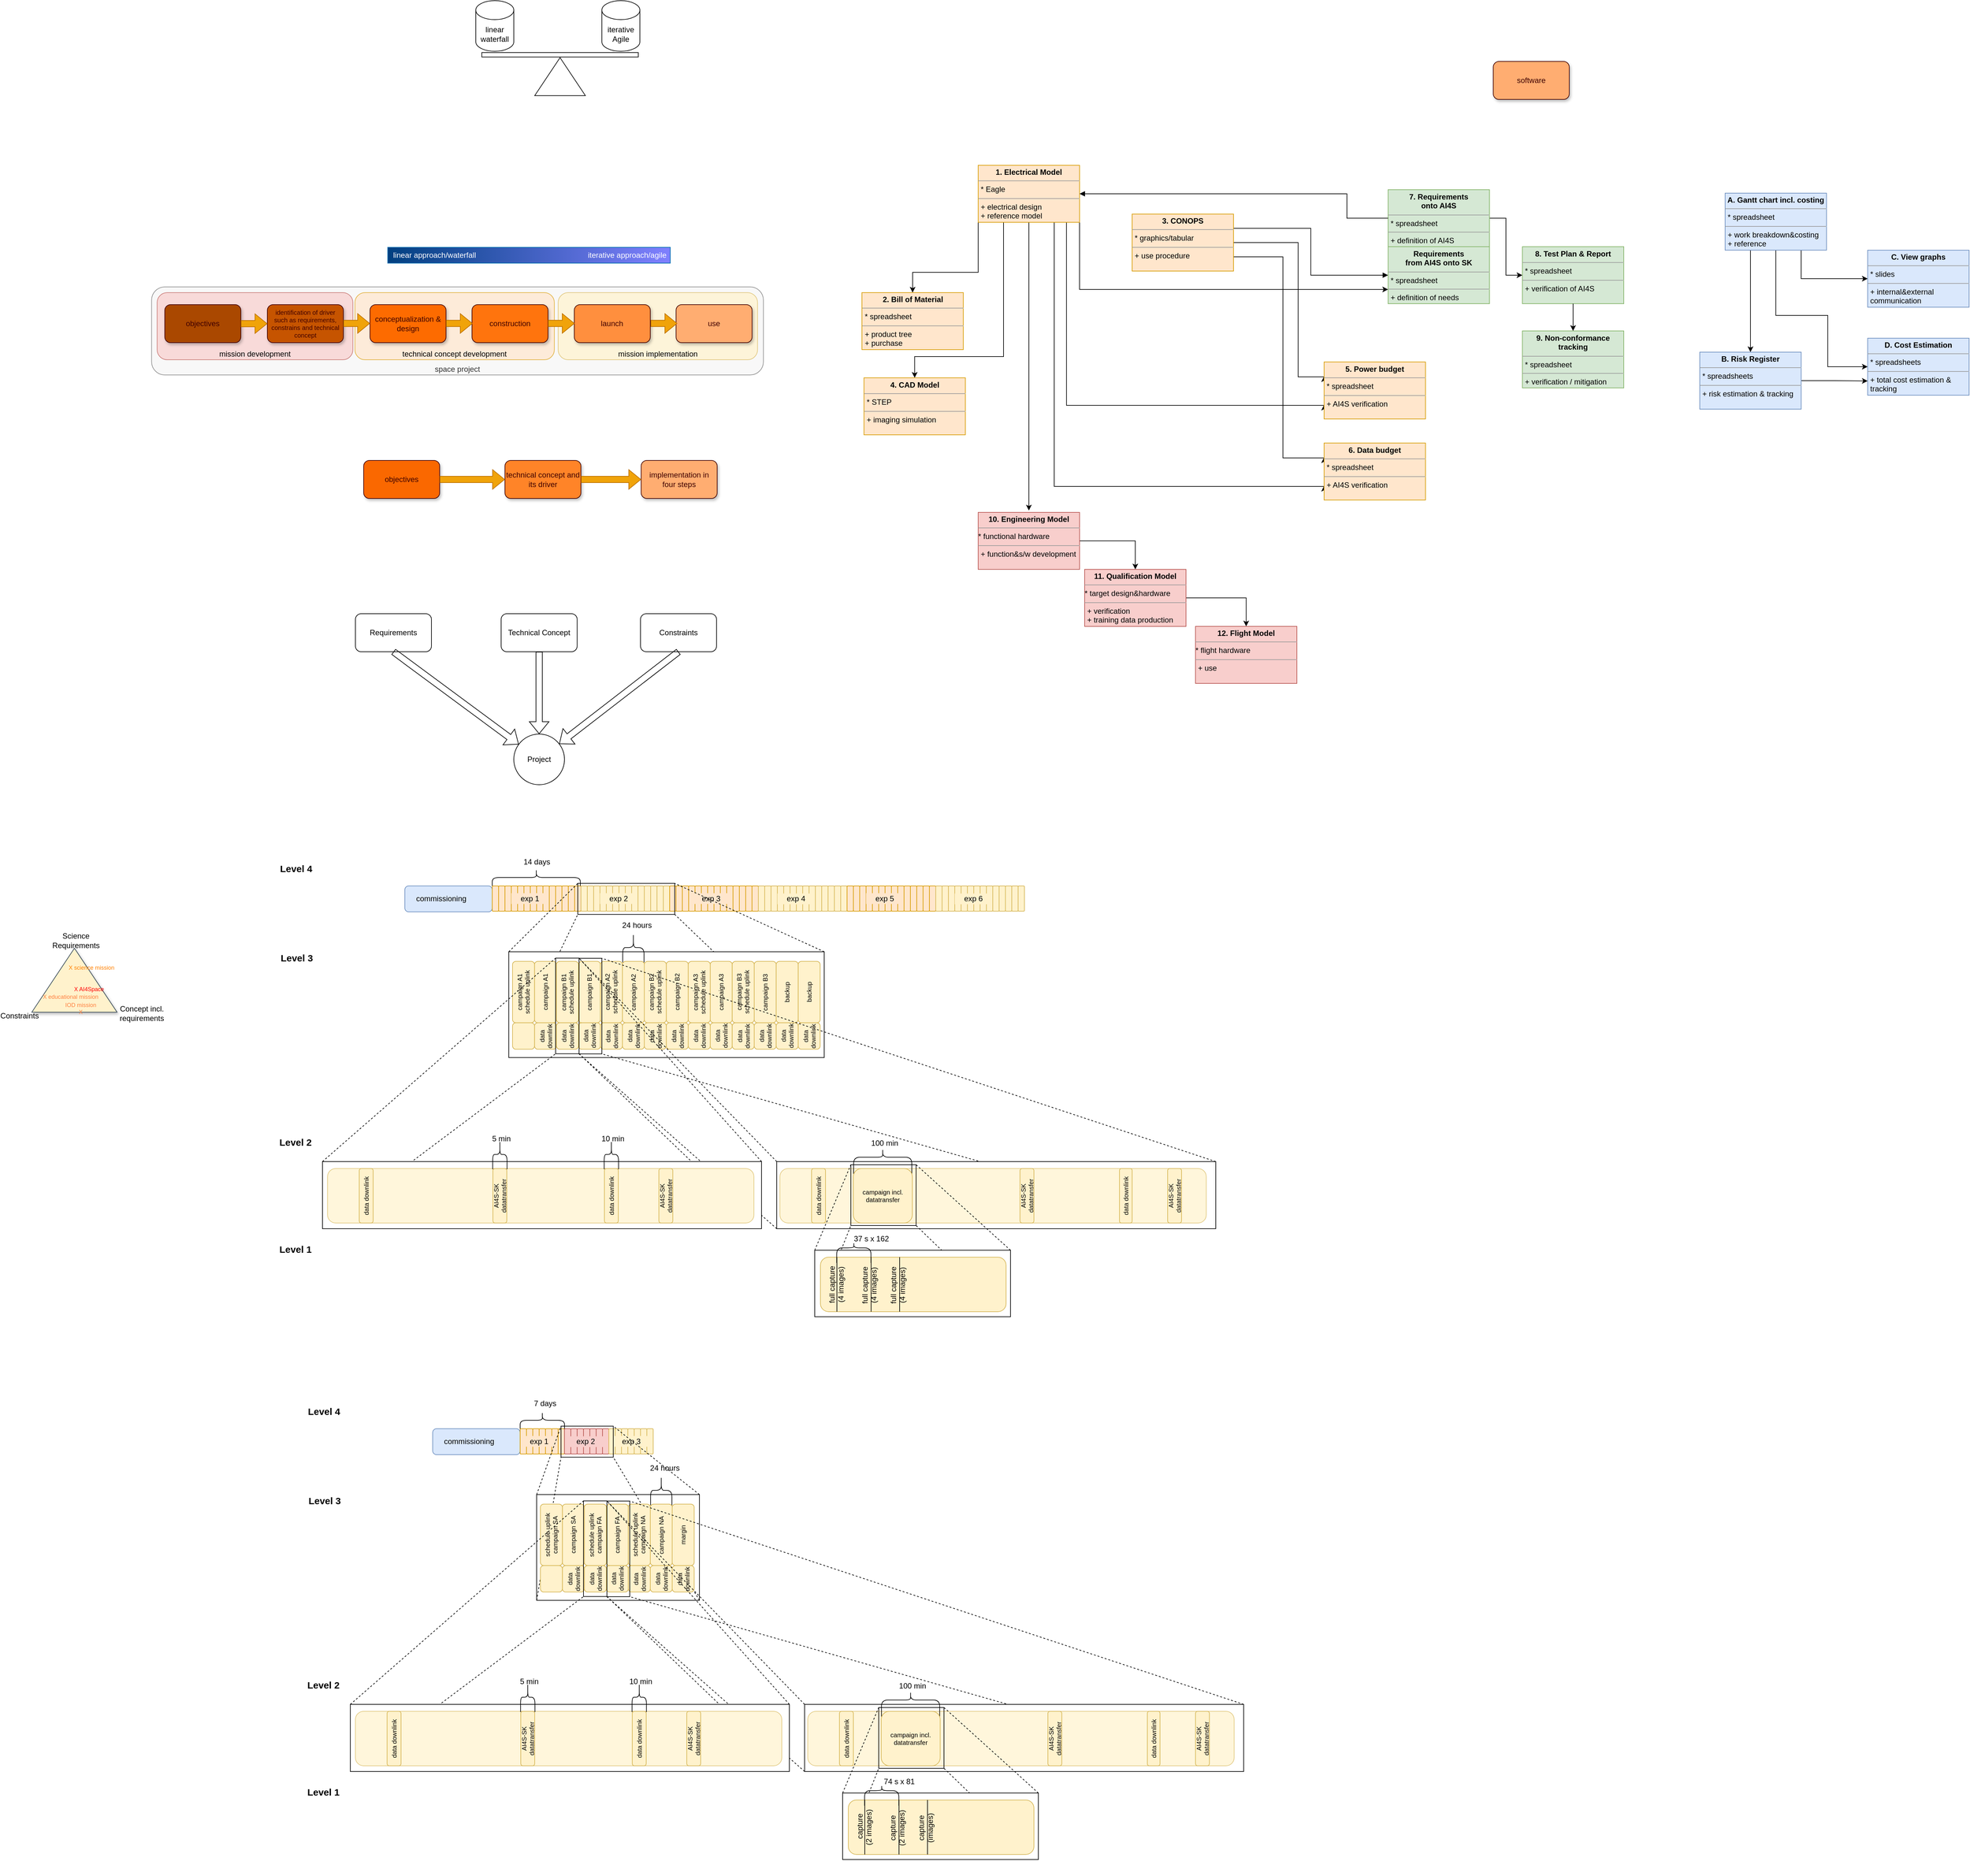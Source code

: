 <mxfile version="22.1.3" type="github">
  <diagram name="Page-1" id="WJJjMyrS5IeVUg8-BT6o">
    <mxGraphModel dx="718" dy="983" grid="0" gridSize="10" guides="1" tooltips="1" connect="1" arrows="1" fold="1" page="0" pageScale="1" pageWidth="3300" pageHeight="4681" math="0" shadow="0">
      <root>
        <mxCell id="0" />
        <mxCell id="1" parent="0" />
        <mxCell id="3GgfxAyjHmRty1Yg9Rtl-1" value="space project" style="rounded=1;whiteSpace=wrap;html=1;verticalAlign=bottom;fillColor=#f5f5f5;strokeColor=#666666;opacity=70;fontColor=#333333;" vertex="1" parent="1">
          <mxGeometry x="118.25" y="-309" width="965.75" height="139" as="geometry" />
        </mxCell>
        <mxCell id="0B4G2qCSHC9pTeujUz-p-4" value="mission implementation" style="rounded=1;whiteSpace=wrap;html=1;verticalAlign=bottom;fillColor=#fff2cc;strokeColor=#d6b656;opacity=70;" parent="1" vertex="1">
          <mxGeometry x="760" y="-300" width="314.75" height="106" as="geometry" />
        </mxCell>
        <mxCell id="0B4G2qCSHC9pTeujUz-p-2" value="technical concept development" style="rounded=1;whiteSpace=wrap;html=1;verticalAlign=bottom;fillColor=#ffe6cc;strokeColor=#d79b00;opacity=70;" parent="1" vertex="1">
          <mxGeometry x="439.25" y="-300" width="314.75" height="106" as="geometry" />
        </mxCell>
        <mxCell id="0gRobng_Ek0FcrtsBGPJ-20" value="mission development" style="rounded=1;whiteSpace=wrap;html=1;verticalAlign=bottom;fillColor=#f8cecc;strokeColor=#b85450;opacity=70;" parent="1" vertex="1">
          <mxGeometry x="127" y="-300" width="309" height="106" as="geometry" />
        </mxCell>
        <mxCell id="PDowFuuNgNrNPUXPLIVL-103" value="" style="rounded=0;whiteSpace=wrap;html=1;" parent="1" vertex="1">
          <mxGeometry x="726.07" y="1597.75" width="256.93" height="167" as="geometry" />
        </mxCell>
        <mxCell id="PDowFuuNgNrNPUXPLIVL-112" value="campaign FA" style="rounded=1;whiteSpace=wrap;html=1;fillColor=#fff2cc;strokeColor=#d6b656;horizontal=0;fontSize=10;" parent="1" vertex="1">
          <mxGeometry x="836.07" y="1612.88" width="34.69" height="97" as="geometry" />
        </mxCell>
        <mxCell id="PDowFuuNgNrNPUXPLIVL-113" value="data downlink" style="rounded=1;whiteSpace=wrap;html=1;fillColor=#fff2cc;strokeColor=#d6b656;fontSize=10;horizontal=0;" parent="1" vertex="1">
          <mxGeometry x="836.07" y="1709.88" width="34.69" height="41.75" as="geometry" />
        </mxCell>
        <mxCell id="PDowFuuNgNrNPUXPLIVL-114" value="schedule uplink campaign FA" style="rounded=1;whiteSpace=wrap;html=1;fillColor=#fff2cc;strokeColor=#d6b656;horizontal=0;fontSize=10;" parent="1" vertex="1">
          <mxGeometry x="801.38" y="1612.88" width="34.69" height="97" as="geometry" />
        </mxCell>
        <mxCell id="PDowFuuNgNrNPUXPLIVL-115" value="data downlink" style="rounded=1;whiteSpace=wrap;html=1;fillColor=#fff2cc;strokeColor=#d6b656;fontSize=10;horizontal=0;" parent="1" vertex="1">
          <mxGeometry x="801.38" y="1709.88" width="34.69" height="41.75" as="geometry" />
        </mxCell>
        <mxCell id="Q2rgFtuy5feUNiyLjC2P-2" value="" style="rounded=1;whiteSpace=wrap;html=1;fillColor=#dae8fc;strokeColor=#6c8ebf;" parent="1" vertex="1">
          <mxGeometry x="518" y="636.75" width="138" height="41" as="geometry" />
        </mxCell>
        <mxCell id="Q2rgFtuy5feUNiyLjC2P-17" value="" style="rounded=1;whiteSpace=wrap;html=1;fillColor=#ffe6cc;strokeColor=#d79b00;" parent="1" vertex="1">
          <mxGeometry x="656" y="636.75" width="10" height="40" as="geometry" />
        </mxCell>
        <mxCell id="Q2rgFtuy5feUNiyLjC2P-18" value="" style="rounded=1;whiteSpace=wrap;html=1;fillColor=#ffe6cc;strokeColor=#d79b00;" parent="1" vertex="1">
          <mxGeometry x="666" y="636.75" width="10" height="40" as="geometry" />
        </mxCell>
        <mxCell id="Q2rgFtuy5feUNiyLjC2P-19" value="" style="rounded=1;whiteSpace=wrap;html=1;fillColor=#ffe6cc;strokeColor=#d79b00;" parent="1" vertex="1">
          <mxGeometry x="676" y="636.75" width="10" height="40" as="geometry" />
        </mxCell>
        <mxCell id="Q2rgFtuy5feUNiyLjC2P-20" value="" style="rounded=1;whiteSpace=wrap;html=1;fillColor=#ffe6cc;strokeColor=#d79b00;" parent="1" vertex="1">
          <mxGeometry x="686" y="636.75" width="10" height="40" as="geometry" />
        </mxCell>
        <mxCell id="Q2rgFtuy5feUNiyLjC2P-21" value="" style="rounded=1;whiteSpace=wrap;html=1;fillColor=#ffe6cc;strokeColor=#d79b00;" parent="1" vertex="1">
          <mxGeometry x="696" y="636.75" width="10" height="40" as="geometry" />
        </mxCell>
        <mxCell id="Q2rgFtuy5feUNiyLjC2P-207" value="" style="edgeStyle=orthogonalEdgeStyle;rounded=0;orthogonalLoop=1;jettySize=auto;html=1;" parent="1" source="Q2rgFtuy5feUNiyLjC2P-22" target="Q2rgFtuy5feUNiyLjC2P-189" edge="1">
          <mxGeometry relative="1" as="geometry" />
        </mxCell>
        <mxCell id="Q2rgFtuy5feUNiyLjC2P-22" value="" style="rounded=1;whiteSpace=wrap;html=1;fillColor=#ffe6cc;strokeColor=#d79b00;" parent="1" vertex="1">
          <mxGeometry x="706" y="636.75" width="10" height="40" as="geometry" />
        </mxCell>
        <mxCell id="Q2rgFtuy5feUNiyLjC2P-23" value="" style="rounded=1;whiteSpace=wrap;html=1;fillColor=#ffe6cc;strokeColor=#d79b00;" parent="1" vertex="1">
          <mxGeometry x="716" y="636.75" width="10" height="40" as="geometry" />
        </mxCell>
        <mxCell id="Q2rgFtuy5feUNiyLjC2P-24" value="" style="rounded=1;whiteSpace=wrap;html=1;fillColor=#ffe6cc;strokeColor=#d79b00;" parent="1" vertex="1">
          <mxGeometry x="726" y="636.75" width="10" height="40" as="geometry" />
        </mxCell>
        <mxCell id="Q2rgFtuy5feUNiyLjC2P-25" value="" style="rounded=1;whiteSpace=wrap;html=1;fillColor=#ffe6cc;strokeColor=#d79b00;" parent="1" vertex="1">
          <mxGeometry x="736" y="636.75" width="10" height="40" as="geometry" />
        </mxCell>
        <mxCell id="Q2rgFtuy5feUNiyLjC2P-26" value="" style="rounded=1;whiteSpace=wrap;html=1;fillColor=#ffe6cc;strokeColor=#d79b00;" parent="1" vertex="1">
          <mxGeometry x="746" y="636.75" width="10" height="40" as="geometry" />
        </mxCell>
        <mxCell id="Q2rgFtuy5feUNiyLjC2P-27" value="" style="rounded=1;whiteSpace=wrap;html=1;fillColor=#ffe6cc;strokeColor=#d79b00;" parent="1" vertex="1">
          <mxGeometry x="756" y="636.75" width="10" height="40" as="geometry" />
        </mxCell>
        <mxCell id="Q2rgFtuy5feUNiyLjC2P-28" value="" style="rounded=1;whiteSpace=wrap;html=1;fillColor=#ffe6cc;strokeColor=#d79b00;" parent="1" vertex="1">
          <mxGeometry x="766" y="636.75" width="10" height="40" as="geometry" />
        </mxCell>
        <mxCell id="Q2rgFtuy5feUNiyLjC2P-29" value="" style="rounded=1;whiteSpace=wrap;html=1;fillColor=#ffe6cc;strokeColor=#d79b00;" parent="1" vertex="1">
          <mxGeometry x="776" y="636.75" width="10" height="40" as="geometry" />
        </mxCell>
        <mxCell id="Q2rgFtuy5feUNiyLjC2P-30" value="" style="rounded=1;whiteSpace=wrap;html=1;fillColor=#ffe6cc;strokeColor=#d79b00;" parent="1" vertex="1">
          <mxGeometry x="786" y="636.75" width="10" height="40" as="geometry" />
        </mxCell>
        <mxCell id="Q2rgFtuy5feUNiyLjC2P-33" value="" style="rounded=1;whiteSpace=wrap;html=1;fillColor=#fff2cc;strokeColor=#d6b656;" parent="1" vertex="1">
          <mxGeometry x="796" y="636.75" width="10" height="40" as="geometry" />
        </mxCell>
        <mxCell id="Q2rgFtuy5feUNiyLjC2P-34" value="" style="rounded=1;whiteSpace=wrap;html=1;fillColor=#fff2cc;strokeColor=#d6b656;" parent="1" vertex="1">
          <mxGeometry x="806" y="636.75" width="10" height="40" as="geometry" />
        </mxCell>
        <mxCell id="Q2rgFtuy5feUNiyLjC2P-35" value="" style="rounded=1;whiteSpace=wrap;html=1;fillColor=#fff2cc;strokeColor=#d6b656;" parent="1" vertex="1">
          <mxGeometry x="816" y="636.75" width="10" height="40" as="geometry" />
        </mxCell>
        <mxCell id="Q2rgFtuy5feUNiyLjC2P-36" value="" style="rounded=1;whiteSpace=wrap;html=1;fillColor=#fff2cc;strokeColor=#d6b656;" parent="1" vertex="1">
          <mxGeometry x="826" y="636.75" width="10" height="40" as="geometry" />
        </mxCell>
        <mxCell id="Q2rgFtuy5feUNiyLjC2P-37" value="" style="rounded=1;whiteSpace=wrap;html=1;fillColor=#fff2cc;strokeColor=#d6b656;" parent="1" vertex="1">
          <mxGeometry x="836" y="636.75" width="10" height="40" as="geometry" />
        </mxCell>
        <mxCell id="Q2rgFtuy5feUNiyLjC2P-38" value="" style="rounded=1;whiteSpace=wrap;html=1;fillColor=#fff2cc;strokeColor=#d6b656;" parent="1" vertex="1">
          <mxGeometry x="846" y="636.75" width="10" height="40" as="geometry" />
        </mxCell>
        <mxCell id="Q2rgFtuy5feUNiyLjC2P-39" value="" style="rounded=1;whiteSpace=wrap;html=1;fillColor=#fff2cc;strokeColor=#d6b656;" parent="1" vertex="1">
          <mxGeometry x="856" y="636.75" width="10" height="40" as="geometry" />
        </mxCell>
        <mxCell id="Q2rgFtuy5feUNiyLjC2P-40" value="" style="rounded=1;whiteSpace=wrap;html=1;fillColor=#fff2cc;strokeColor=#d6b656;" parent="1" vertex="1">
          <mxGeometry x="866" y="636.75" width="10" height="40" as="geometry" />
        </mxCell>
        <mxCell id="Q2rgFtuy5feUNiyLjC2P-41" value="" style="rounded=1;whiteSpace=wrap;html=1;fillColor=#fff2cc;strokeColor=#d6b656;" parent="1" vertex="1">
          <mxGeometry x="876" y="636.75" width="10" height="40" as="geometry" />
        </mxCell>
        <mxCell id="Q2rgFtuy5feUNiyLjC2P-42" value="" style="rounded=1;whiteSpace=wrap;html=1;fillColor=#fff2cc;strokeColor=#d6b656;" parent="1" vertex="1">
          <mxGeometry x="886" y="636.75" width="10" height="40" as="geometry" />
        </mxCell>
        <mxCell id="Q2rgFtuy5feUNiyLjC2P-43" value="" style="rounded=1;whiteSpace=wrap;html=1;fillColor=#fff2cc;strokeColor=#d6b656;" parent="1" vertex="1">
          <mxGeometry x="896" y="636.75" width="10" height="40" as="geometry" />
        </mxCell>
        <mxCell id="Q2rgFtuy5feUNiyLjC2P-44" value="" style="rounded=1;whiteSpace=wrap;html=1;fillColor=#fff2cc;strokeColor=#d6b656;" parent="1" vertex="1">
          <mxGeometry x="906" y="636.75" width="10" height="40" as="geometry" />
        </mxCell>
        <mxCell id="Q2rgFtuy5feUNiyLjC2P-45" value="" style="rounded=1;whiteSpace=wrap;html=1;fillColor=#fff2cc;strokeColor=#d6b656;" parent="1" vertex="1">
          <mxGeometry x="916" y="636.75" width="10" height="40" as="geometry" />
        </mxCell>
        <mxCell id="Q2rgFtuy5feUNiyLjC2P-46" value="" style="rounded=1;whiteSpace=wrap;html=1;fillColor=#fff2cc;strokeColor=#d6b656;" parent="1" vertex="1">
          <mxGeometry x="926" y="636.75" width="10" height="40" as="geometry" />
        </mxCell>
        <mxCell id="Q2rgFtuy5feUNiyLjC2P-47" value="" style="rounded=1;whiteSpace=wrap;html=1;fillColor=#ffe6cc;strokeColor=#d79b00;" parent="1" vertex="1">
          <mxGeometry x="936" y="636.75" width="10" height="40" as="geometry" />
        </mxCell>
        <mxCell id="Q2rgFtuy5feUNiyLjC2P-48" value="" style="rounded=1;whiteSpace=wrap;html=1;fillColor=#ffe6cc;strokeColor=#d79b00;" parent="1" vertex="1">
          <mxGeometry x="946" y="636.75" width="10" height="40" as="geometry" />
        </mxCell>
        <mxCell id="Q2rgFtuy5feUNiyLjC2P-49" value="" style="rounded=1;whiteSpace=wrap;html=1;fillColor=#ffe6cc;strokeColor=#d79b00;" parent="1" vertex="1">
          <mxGeometry x="956" y="636.75" width="10" height="40" as="geometry" />
        </mxCell>
        <mxCell id="Q2rgFtuy5feUNiyLjC2P-50" value="" style="rounded=1;whiteSpace=wrap;html=1;fillColor=#ffe6cc;strokeColor=#d79b00;" parent="1" vertex="1">
          <mxGeometry x="966" y="636.75" width="10" height="40" as="geometry" />
        </mxCell>
        <mxCell id="Q2rgFtuy5feUNiyLjC2P-51" value="" style="rounded=1;whiteSpace=wrap;html=1;fillColor=#ffe6cc;strokeColor=#d79b00;" parent="1" vertex="1">
          <mxGeometry x="976" y="636.75" width="10" height="40" as="geometry" />
        </mxCell>
        <mxCell id="Q2rgFtuy5feUNiyLjC2P-52" value="" style="rounded=1;whiteSpace=wrap;html=1;fillColor=#ffe6cc;strokeColor=#d79b00;" parent="1" vertex="1">
          <mxGeometry x="986" y="636.75" width="10" height="40" as="geometry" />
        </mxCell>
        <mxCell id="Q2rgFtuy5feUNiyLjC2P-53" value="" style="rounded=1;whiteSpace=wrap;html=1;fillColor=#ffe6cc;strokeColor=#d79b00;" parent="1" vertex="1">
          <mxGeometry x="996" y="636.75" width="10" height="40" as="geometry" />
        </mxCell>
        <mxCell id="Q2rgFtuy5feUNiyLjC2P-54" value="" style="rounded=1;whiteSpace=wrap;html=1;fillColor=#ffe6cc;strokeColor=#d79b00;" parent="1" vertex="1">
          <mxGeometry x="1006" y="636.75" width="10" height="40" as="geometry" />
        </mxCell>
        <mxCell id="Q2rgFtuy5feUNiyLjC2P-55" value="" style="rounded=1;whiteSpace=wrap;html=1;fillColor=#ffe6cc;strokeColor=#d79b00;" parent="1" vertex="1">
          <mxGeometry x="1016" y="636.75" width="10" height="40" as="geometry" />
        </mxCell>
        <mxCell id="Q2rgFtuy5feUNiyLjC2P-56" value="" style="rounded=1;whiteSpace=wrap;html=1;fillColor=#ffe6cc;strokeColor=#d79b00;" parent="1" vertex="1">
          <mxGeometry x="1026" y="636.75" width="10" height="40" as="geometry" />
        </mxCell>
        <mxCell id="Q2rgFtuy5feUNiyLjC2P-57" value="" style="rounded=1;whiteSpace=wrap;html=1;fillColor=#ffe6cc;strokeColor=#d79b00;" parent="1" vertex="1">
          <mxGeometry x="1036" y="636.75" width="10" height="40" as="geometry" />
        </mxCell>
        <mxCell id="Q2rgFtuy5feUNiyLjC2P-58" value="" style="rounded=1;whiteSpace=wrap;html=1;fillColor=#ffe6cc;strokeColor=#d79b00;" parent="1" vertex="1">
          <mxGeometry x="1046" y="636.75" width="10" height="40" as="geometry" />
        </mxCell>
        <mxCell id="Q2rgFtuy5feUNiyLjC2P-59" value="" style="rounded=1;whiteSpace=wrap;html=1;fillColor=#ffe6cc;strokeColor=#d79b00;" parent="1" vertex="1">
          <mxGeometry x="1056" y="636.75" width="10" height="40" as="geometry" />
        </mxCell>
        <mxCell id="Q2rgFtuy5feUNiyLjC2P-60" value="" style="rounded=1;whiteSpace=wrap;html=1;fillColor=#ffe6cc;strokeColor=#d79b00;" parent="1" vertex="1">
          <mxGeometry x="1066" y="636.75" width="10" height="40" as="geometry" />
        </mxCell>
        <mxCell id="Q2rgFtuy5feUNiyLjC2P-61" value="" style="rounded=1;whiteSpace=wrap;html=1;fillColor=#fff2cc;strokeColor=#d6b656;" parent="1" vertex="1">
          <mxGeometry x="1076" y="636.75" width="10" height="40" as="geometry" />
        </mxCell>
        <mxCell id="Q2rgFtuy5feUNiyLjC2P-62" value="" style="rounded=1;whiteSpace=wrap;html=1;fillColor=#fff2cc;strokeColor=#d6b656;" parent="1" vertex="1">
          <mxGeometry x="1086" y="636.75" width="10" height="40" as="geometry" />
        </mxCell>
        <mxCell id="Q2rgFtuy5feUNiyLjC2P-63" value="" style="rounded=1;whiteSpace=wrap;html=1;fillColor=#fff2cc;strokeColor=#d6b656;" parent="1" vertex="1">
          <mxGeometry x="1096" y="636.75" width="10" height="40" as="geometry" />
        </mxCell>
        <mxCell id="Q2rgFtuy5feUNiyLjC2P-64" value="" style="rounded=1;whiteSpace=wrap;html=1;fillColor=#fff2cc;strokeColor=#d6b656;" parent="1" vertex="1">
          <mxGeometry x="1106" y="636.75" width="10" height="40" as="geometry" />
        </mxCell>
        <mxCell id="Q2rgFtuy5feUNiyLjC2P-65" value="" style="rounded=1;whiteSpace=wrap;html=1;fillColor=#fff2cc;strokeColor=#d6b656;" parent="1" vertex="1">
          <mxGeometry x="1116" y="636.75" width="10" height="40" as="geometry" />
        </mxCell>
        <mxCell id="Q2rgFtuy5feUNiyLjC2P-66" value="" style="rounded=1;whiteSpace=wrap;html=1;fillColor=#fff2cc;strokeColor=#d6b656;" parent="1" vertex="1">
          <mxGeometry x="1126" y="636.75" width="10" height="40" as="geometry" />
        </mxCell>
        <mxCell id="Q2rgFtuy5feUNiyLjC2P-67" value="" style="rounded=1;whiteSpace=wrap;html=1;fillColor=#fff2cc;strokeColor=#d6b656;" parent="1" vertex="1">
          <mxGeometry x="1136" y="636.75" width="10" height="40" as="geometry" />
        </mxCell>
        <mxCell id="Q2rgFtuy5feUNiyLjC2P-68" value="" style="rounded=1;whiteSpace=wrap;html=1;fillColor=#fff2cc;strokeColor=#d6b656;" parent="1" vertex="1">
          <mxGeometry x="1146" y="636.75" width="10" height="40" as="geometry" />
        </mxCell>
        <mxCell id="Q2rgFtuy5feUNiyLjC2P-69" value="" style="rounded=1;whiteSpace=wrap;html=1;fillColor=#fff2cc;strokeColor=#d6b656;" parent="1" vertex="1">
          <mxGeometry x="1156" y="636.75" width="10" height="40" as="geometry" />
        </mxCell>
        <mxCell id="Q2rgFtuy5feUNiyLjC2P-70" value="" style="rounded=1;whiteSpace=wrap;html=1;fillColor=#fff2cc;strokeColor=#d6b656;" parent="1" vertex="1">
          <mxGeometry x="1166" y="636.75" width="10" height="40" as="geometry" />
        </mxCell>
        <mxCell id="Q2rgFtuy5feUNiyLjC2P-71" value="" style="rounded=1;whiteSpace=wrap;html=1;fillColor=#fff2cc;strokeColor=#d6b656;" parent="1" vertex="1">
          <mxGeometry x="1176" y="636.75" width="10" height="40" as="geometry" />
        </mxCell>
        <mxCell id="Q2rgFtuy5feUNiyLjC2P-72" value="" style="rounded=1;whiteSpace=wrap;html=1;fillColor=#fff2cc;strokeColor=#d6b656;" parent="1" vertex="1">
          <mxGeometry x="1186" y="636.75" width="10" height="40" as="geometry" />
        </mxCell>
        <mxCell id="Q2rgFtuy5feUNiyLjC2P-73" value="" style="rounded=1;whiteSpace=wrap;html=1;fillColor=#fff2cc;strokeColor=#d6b656;" parent="1" vertex="1">
          <mxGeometry x="1196" y="636.75" width="10" height="40" as="geometry" />
        </mxCell>
        <mxCell id="Q2rgFtuy5feUNiyLjC2P-74" value="" style="rounded=1;whiteSpace=wrap;html=1;fillColor=#fff2cc;strokeColor=#d6b656;" parent="1" vertex="1">
          <mxGeometry x="1206" y="636.75" width="10" height="40" as="geometry" />
        </mxCell>
        <mxCell id="Q2rgFtuy5feUNiyLjC2P-75" value="" style="rounded=1;whiteSpace=wrap;html=1;fillColor=#ffe6cc;strokeColor=#d79b00;" parent="1" vertex="1">
          <mxGeometry x="1216" y="636.75" width="10" height="40" as="geometry" />
        </mxCell>
        <mxCell id="Q2rgFtuy5feUNiyLjC2P-76" value="" style="rounded=1;whiteSpace=wrap;html=1;fillColor=#ffe6cc;strokeColor=#d79b00;" parent="1" vertex="1">
          <mxGeometry x="1226" y="636.75" width="10" height="40" as="geometry" />
        </mxCell>
        <mxCell id="Q2rgFtuy5feUNiyLjC2P-77" value="" style="rounded=1;whiteSpace=wrap;html=1;fillColor=#ffe6cc;strokeColor=#d79b00;" parent="1" vertex="1">
          <mxGeometry x="1236" y="636.75" width="10" height="40" as="geometry" />
        </mxCell>
        <mxCell id="Q2rgFtuy5feUNiyLjC2P-78" value="" style="rounded=1;whiteSpace=wrap;html=1;fillColor=#ffe6cc;strokeColor=#d79b00;" parent="1" vertex="1">
          <mxGeometry x="1246" y="636.75" width="10" height="40" as="geometry" />
        </mxCell>
        <mxCell id="Q2rgFtuy5feUNiyLjC2P-79" value="" style="rounded=1;whiteSpace=wrap;html=1;fillColor=#ffe6cc;strokeColor=#d79b00;" parent="1" vertex="1">
          <mxGeometry x="1256" y="636.75" width="10" height="40" as="geometry" />
        </mxCell>
        <mxCell id="Q2rgFtuy5feUNiyLjC2P-204" value="" style="edgeStyle=orthogonalEdgeStyle;rounded=0;orthogonalLoop=1;jettySize=auto;html=1;" parent="1" source="Q2rgFtuy5feUNiyLjC2P-80" target="Q2rgFtuy5feUNiyLjC2P-195" edge="1">
          <mxGeometry relative="1" as="geometry" />
        </mxCell>
        <mxCell id="Q2rgFtuy5feUNiyLjC2P-80" value="" style="rounded=1;whiteSpace=wrap;html=1;fillColor=#ffe6cc;strokeColor=#d79b00;" parent="1" vertex="1">
          <mxGeometry x="1266" y="636.75" width="10" height="40" as="geometry" />
        </mxCell>
        <mxCell id="Q2rgFtuy5feUNiyLjC2P-81" value="" style="rounded=1;whiteSpace=wrap;html=1;fillColor=#ffe6cc;strokeColor=#d79b00;" parent="1" vertex="1">
          <mxGeometry x="1276" y="636.75" width="10" height="40" as="geometry" />
        </mxCell>
        <mxCell id="Q2rgFtuy5feUNiyLjC2P-82" value="" style="rounded=1;whiteSpace=wrap;html=1;fillColor=#ffe6cc;strokeColor=#d79b00;" parent="1" vertex="1">
          <mxGeometry x="1286" y="636.75" width="10" height="40" as="geometry" />
        </mxCell>
        <mxCell id="Q2rgFtuy5feUNiyLjC2P-83" value="" style="rounded=1;whiteSpace=wrap;html=1;fillColor=#ffe6cc;strokeColor=#d79b00;" parent="1" vertex="1">
          <mxGeometry x="1296" y="636.75" width="10" height="40" as="geometry" />
        </mxCell>
        <mxCell id="Q2rgFtuy5feUNiyLjC2P-84" value="" style="rounded=1;whiteSpace=wrap;html=1;fillColor=#ffe6cc;strokeColor=#d79b00;" parent="1" vertex="1">
          <mxGeometry x="1306" y="636.75" width="10" height="40" as="geometry" />
        </mxCell>
        <mxCell id="Q2rgFtuy5feUNiyLjC2P-85" value="" style="rounded=1;whiteSpace=wrap;html=1;fillColor=#ffe6cc;strokeColor=#d79b00;" parent="1" vertex="1">
          <mxGeometry x="1316" y="636.75" width="10" height="40" as="geometry" />
        </mxCell>
        <mxCell id="Q2rgFtuy5feUNiyLjC2P-86" value="" style="rounded=1;whiteSpace=wrap;html=1;fillColor=#ffe6cc;strokeColor=#d79b00;" parent="1" vertex="1">
          <mxGeometry x="1326" y="636.75" width="10" height="40" as="geometry" />
        </mxCell>
        <mxCell id="Q2rgFtuy5feUNiyLjC2P-87" value="" style="rounded=1;whiteSpace=wrap;html=1;fillColor=#ffe6cc;strokeColor=#d79b00;" parent="1" vertex="1">
          <mxGeometry x="1336" y="636.75" width="10" height="40" as="geometry" />
        </mxCell>
        <mxCell id="Q2rgFtuy5feUNiyLjC2P-88" value="" style="rounded=1;whiteSpace=wrap;html=1;fillColor=#ffe6cc;strokeColor=#d79b00;" parent="1" vertex="1">
          <mxGeometry x="1346" y="636.75" width="10" height="40" as="geometry" />
        </mxCell>
        <mxCell id="Q2rgFtuy5feUNiyLjC2P-89" value="" style="rounded=1;whiteSpace=wrap;html=1;fillColor=#fff2cc;strokeColor=#d6b656;" parent="1" vertex="1">
          <mxGeometry x="1356" y="636.75" width="10" height="40" as="geometry" />
        </mxCell>
        <mxCell id="Q2rgFtuy5feUNiyLjC2P-90" value="" style="rounded=1;whiteSpace=wrap;html=1;fillColor=#fff2cc;strokeColor=#d6b656;" parent="1" vertex="1">
          <mxGeometry x="1366" y="636.75" width="10" height="40" as="geometry" />
        </mxCell>
        <mxCell id="Q2rgFtuy5feUNiyLjC2P-91" value="" style="rounded=1;whiteSpace=wrap;html=1;fillColor=#fff2cc;strokeColor=#d6b656;" parent="1" vertex="1">
          <mxGeometry x="1376" y="636.75" width="10" height="40" as="geometry" />
        </mxCell>
        <mxCell id="Q2rgFtuy5feUNiyLjC2P-92" value="" style="rounded=1;whiteSpace=wrap;html=1;fillColor=#fff2cc;strokeColor=#d6b656;" parent="1" vertex="1">
          <mxGeometry x="1386" y="636.75" width="10" height="40" as="geometry" />
        </mxCell>
        <mxCell id="Q2rgFtuy5feUNiyLjC2P-93" value="" style="rounded=1;whiteSpace=wrap;html=1;fillColor=#fff2cc;strokeColor=#d6b656;" parent="1" vertex="1">
          <mxGeometry x="1396" y="636.75" width="10" height="40" as="geometry" />
        </mxCell>
        <mxCell id="Q2rgFtuy5feUNiyLjC2P-94" value="" style="rounded=1;whiteSpace=wrap;html=1;fillColor=#fff2cc;strokeColor=#d6b656;" parent="1" vertex="1">
          <mxGeometry x="1406" y="636.75" width="10" height="40" as="geometry" />
        </mxCell>
        <mxCell id="Q2rgFtuy5feUNiyLjC2P-95" value="" style="rounded=1;whiteSpace=wrap;html=1;fillColor=#fff2cc;strokeColor=#d6b656;" parent="1" vertex="1">
          <mxGeometry x="1416" y="636.75" width="10" height="40" as="geometry" />
        </mxCell>
        <mxCell id="Q2rgFtuy5feUNiyLjC2P-96" value="" style="rounded=1;whiteSpace=wrap;html=1;fillColor=#fff2cc;strokeColor=#d6b656;" parent="1" vertex="1">
          <mxGeometry x="1426" y="636.75" width="10" height="40" as="geometry" />
        </mxCell>
        <mxCell id="Q2rgFtuy5feUNiyLjC2P-97" value="" style="rounded=1;whiteSpace=wrap;html=1;fillColor=#fff2cc;strokeColor=#d6b656;" parent="1" vertex="1">
          <mxGeometry x="1436" y="636.75" width="10" height="40" as="geometry" />
        </mxCell>
        <mxCell id="Q2rgFtuy5feUNiyLjC2P-98" value="" style="rounded=1;whiteSpace=wrap;html=1;fillColor=#fff2cc;strokeColor=#d6b656;" parent="1" vertex="1">
          <mxGeometry x="1446" y="636.75" width="10" height="40" as="geometry" />
        </mxCell>
        <mxCell id="Q2rgFtuy5feUNiyLjC2P-99" value="" style="rounded=1;whiteSpace=wrap;html=1;fillColor=#fff2cc;strokeColor=#d6b656;" parent="1" vertex="1">
          <mxGeometry x="1456" y="636.75" width="10" height="40" as="geometry" />
        </mxCell>
        <mxCell id="Q2rgFtuy5feUNiyLjC2P-100" value="" style="rounded=1;whiteSpace=wrap;html=1;fillColor=#fff2cc;strokeColor=#d6b656;" parent="1" vertex="1">
          <mxGeometry x="1466" y="636.75" width="10" height="40" as="geometry" />
        </mxCell>
        <mxCell id="Q2rgFtuy5feUNiyLjC2P-101" value="" style="rounded=1;whiteSpace=wrap;html=1;fillColor=#fff2cc;strokeColor=#d6b656;" parent="1" vertex="1">
          <mxGeometry x="1476" y="636.75" width="10" height="40" as="geometry" />
        </mxCell>
        <mxCell id="Q2rgFtuy5feUNiyLjC2P-102" value="" style="rounded=1;whiteSpace=wrap;html=1;fillColor=#fff2cc;strokeColor=#d6b656;" parent="1" vertex="1">
          <mxGeometry x="1486" y="636.75" width="10" height="40" as="geometry" />
        </mxCell>
        <mxCell id="Q2rgFtuy5feUNiyLjC2P-188" value="exp 1" style="text;html=1;strokeColor=none;fillColor=#ffe6cc;align=center;verticalAlign=middle;whiteSpace=wrap;rounded=0;" parent="1" vertex="1">
          <mxGeometry x="686" y="648.25" width="59" height="17" as="geometry" />
        </mxCell>
        <mxCell id="Q2rgFtuy5feUNiyLjC2P-189" value="exp 2" style="text;html=1;strokeColor=none;fillColor=#fff2cc;align=center;verticalAlign=middle;whiteSpace=wrap;rounded=0;" parent="1" vertex="1">
          <mxGeometry x="826" y="648.25" width="59" height="17" as="geometry" />
        </mxCell>
        <mxCell id="Q2rgFtuy5feUNiyLjC2P-190" value="exp 3" style="text;html=1;strokeColor=none;fillColor=#ffe6cc;align=center;verticalAlign=middle;whiteSpace=wrap;rounded=0;" parent="1" vertex="1">
          <mxGeometry x="971.5" y="648.25" width="59" height="17" as="geometry" />
        </mxCell>
        <mxCell id="Q2rgFtuy5feUNiyLjC2P-192" value="exp 4" style="text;html=1;strokeColor=none;fillColor=#fff2cc;align=center;verticalAlign=middle;whiteSpace=wrap;rounded=0;" parent="1" vertex="1">
          <mxGeometry x="1106" y="648.75" width="59" height="17" as="geometry" />
        </mxCell>
        <mxCell id="Q2rgFtuy5feUNiyLjC2P-193" value="exp 5" style="text;html=1;strokeColor=none;fillColor=#ffe6cc;align=center;verticalAlign=middle;whiteSpace=wrap;rounded=0;" parent="1" vertex="1">
          <mxGeometry x="1246" y="648.25" width="59" height="17" as="geometry" />
        </mxCell>
        <mxCell id="Q2rgFtuy5feUNiyLjC2P-195" value="exp 6" style="text;html=1;strokeColor=none;fillColor=#fff2cc;align=center;verticalAlign=middle;whiteSpace=wrap;rounded=0;" parent="1" vertex="1">
          <mxGeometry x="1386" y="648.75" width="59" height="17" as="geometry" />
        </mxCell>
        <mxCell id="Q2rgFtuy5feUNiyLjC2P-205" value="commissioning" style="text;html=1;strokeColor=none;fillColor=none;align=center;verticalAlign=middle;whiteSpace=wrap;rounded=0;" parent="1" vertex="1">
          <mxGeometry x="546" y="648.25" width="59" height="17" as="geometry" />
        </mxCell>
        <mxCell id="Q2rgFtuy5feUNiyLjC2P-208" value="" style="rounded=0;whiteSpace=wrap;html=1;fillColor=none;" parent="1" vertex="1">
          <mxGeometry x="791" y="632.75" width="153" height="49" as="geometry" />
        </mxCell>
        <mxCell id="Q2rgFtuy5feUNiyLjC2P-212" value="" style="endArrow=none;dashed=1;html=1;rounded=0;exitX=0;exitY=0;exitDx=0;exitDy=0;entryX=0;entryY=0;entryDx=0;entryDy=0;" parent="1" source="Q2rgFtuy5feUNiyLjC2P-209" target="Q2rgFtuy5feUNiyLjC2P-208" edge="1">
          <mxGeometry width="50" height="50" relative="1" as="geometry">
            <mxPoint x="692" y="937.75" as="sourcePoint" />
            <mxPoint x="801" y="674.75" as="targetPoint" />
          </mxGeometry>
        </mxCell>
        <mxCell id="Q2rgFtuy5feUNiyLjC2P-213" value="" style="endArrow=none;dashed=1;html=1;rounded=0;exitX=1;exitY=0;exitDx=0;exitDy=0;entryX=1;entryY=0;entryDx=0;entryDy=0;" parent="1" source="Q2rgFtuy5feUNiyLjC2P-209" target="Q2rgFtuy5feUNiyLjC2P-208" edge="1">
          <mxGeometry width="50" height="50" relative="1" as="geometry">
            <mxPoint x="692" y="732.75" as="sourcePoint" />
            <mxPoint x="801" y="611.75" as="targetPoint" />
          </mxGeometry>
        </mxCell>
        <mxCell id="Q2rgFtuy5feUNiyLjC2P-322" value="" style="shape=curlyBracket;whiteSpace=wrap;html=1;rounded=1;labelPosition=left;verticalLabelPosition=middle;align=right;verticalAlign=middle;rotation=90;" parent="1" vertex="1">
          <mxGeometry x="712.25" y="554" width="26.5" height="139" as="geometry" />
        </mxCell>
        <mxCell id="Q2rgFtuy5feUNiyLjC2P-323" value="14 days" style="text;html=1;strokeColor=none;fillColor=none;align=center;verticalAlign=middle;whiteSpace=wrap;rounded=0;" parent="1" vertex="1">
          <mxGeometry x="697" y="590.75" width="59" height="17" as="geometry" />
        </mxCell>
        <mxCell id="Q2rgFtuy5feUNiyLjC2P-331" value="24 hours" style="text;html=1;strokeColor=none;fillColor=none;align=center;verticalAlign=middle;whiteSpace=wrap;rounded=0;" parent="1" vertex="1">
          <mxGeometry x="855.13" y="690.75" width="59" height="17" as="geometry" />
        </mxCell>
        <mxCell id="Q2rgFtuy5feUNiyLjC2P-211" value="" style="endArrow=none;dashed=1;html=1;rounded=0;exitX=0;exitY=1;exitDx=0;exitDy=0;entryX=0;entryY=1;entryDx=0;entryDy=0;" parent="1" source="Q2rgFtuy5feUNiyLjC2P-209" target="Q2rgFtuy5feUNiyLjC2P-208" edge="1">
          <mxGeometry width="50" height="50" relative="1" as="geometry">
            <mxPoint x="913" y="662.75" as="sourcePoint" />
            <mxPoint x="963" y="612.75" as="targetPoint" />
          </mxGeometry>
        </mxCell>
        <mxCell id="Q2rgFtuy5feUNiyLjC2P-214" value="" style="endArrow=none;dashed=1;html=1;rounded=0;exitX=1;exitY=1;exitDx=0;exitDy=0;entryX=1;entryY=1;entryDx=0;entryDy=0;" parent="1" source="Q2rgFtuy5feUNiyLjC2P-209" target="Q2rgFtuy5feUNiyLjC2P-208" edge="1">
          <mxGeometry width="50" height="50" relative="1" as="geometry">
            <mxPoint x="1190" y="732.75" as="sourcePoint" />
            <mxPoint x="954" y="611.75" as="targetPoint" />
          </mxGeometry>
        </mxCell>
        <mxCell id="Q2rgFtuy5feUNiyLjC2P-209" value="" style="rounded=0;whiteSpace=wrap;html=1;" parent="1" vertex="1">
          <mxGeometry x="682.07" y="740.75" width="497.86" height="167" as="geometry" />
        </mxCell>
        <mxCell id="a3yUc3FEi2ITJsw6pcIX-13" value="" style="endArrow=none;dashed=1;html=1;rounded=0;exitX=0;exitY=1;exitDx=0;exitDy=0;entryX=0;entryY=1;entryDx=0;entryDy=0;" parent="1" source="a3yUc3FEi2ITJsw6pcIX-17" target="a3yUc3FEi2ITJsw6pcIX-12" edge="1">
          <mxGeometry width="50" height="50" relative="1" as="geometry">
            <mxPoint x="673" y="1005" as="sourcePoint" />
            <mxPoint x="723" y="955" as="targetPoint" />
          </mxGeometry>
        </mxCell>
        <mxCell id="a3yUc3FEi2ITJsw6pcIX-16" value="" style="endArrow=none;dashed=1;html=1;rounded=0;exitX=1;exitY=1;exitDx=0;exitDy=0;entryX=1;entryY=1;entryDx=0;entryDy=0;" parent="1" source="a3yUc3FEi2ITJsw6pcIX-17" target="a3yUc3FEi2ITJsw6pcIX-12" edge="1">
          <mxGeometry width="50" height="50" relative="1" as="geometry">
            <mxPoint x="950" y="1075" as="sourcePoint" />
            <mxPoint x="714" y="954" as="targetPoint" />
          </mxGeometry>
        </mxCell>
        <mxCell id="a3yUc3FEi2ITJsw6pcIX-17" value="" style="rounded=0;whiteSpace=wrap;html=1;" parent="1" vertex="1">
          <mxGeometry x="1105" y="1072" width="693" height="106" as="geometry" />
        </mxCell>
        <mxCell id="a3yUc3FEi2ITJsw6pcIX-2" value="" style="rounded=1;whiteSpace=wrap;html=1;fillColor=#fff2cc;strokeColor=#d6b656;horizontal=1;fontSize=10;opacity=70;" parent="1" vertex="1">
          <mxGeometry x="1110" y="1082.98" width="673" height="86" as="geometry" />
        </mxCell>
        <mxCell id="is3k6BWA0ty2hflFhvvY-3" value="Project" style="ellipse;whiteSpace=wrap;html=1;aspect=fixed;" parent="1" vertex="1">
          <mxGeometry x="690" y="397" width="80" height="80" as="geometry" />
        </mxCell>
        <mxCell id="is3k6BWA0ty2hflFhvvY-4" value="Requirements " style="rounded=1;whiteSpace=wrap;html=1;" parent="1" vertex="1">
          <mxGeometry x="440" y="207" width="120" height="60" as="geometry" />
        </mxCell>
        <mxCell id="is3k6BWA0ty2hflFhvvY-5" value="Constraints" style="rounded=1;whiteSpace=wrap;html=1;" parent="1" vertex="1">
          <mxGeometry x="890" y="207" width="120" height="60" as="geometry" />
        </mxCell>
        <mxCell id="is3k6BWA0ty2hflFhvvY-6" value="Technical Concept" style="rounded=1;whiteSpace=wrap;html=1;" parent="1" vertex="1">
          <mxGeometry x="670" y="207" width="120" height="60" as="geometry" />
        </mxCell>
        <mxCell id="is3k6BWA0ty2hflFhvvY-7" value="" style="shape=flexArrow;endArrow=classic;html=1;rounded=0;exitX=0.5;exitY=1;exitDx=0;exitDy=0;" parent="1" source="is3k6BWA0ty2hflFhvvY-4" target="is3k6BWA0ty2hflFhvvY-3" edge="1">
          <mxGeometry width="50" height="50" relative="1" as="geometry">
            <mxPoint x="1100" y="497" as="sourcePoint" />
            <mxPoint x="1150" y="447" as="targetPoint" />
          </mxGeometry>
        </mxCell>
        <mxCell id="is3k6BWA0ty2hflFhvvY-8" value="" style="shape=flexArrow;endArrow=classic;html=1;rounded=0;exitX=0.5;exitY=1;exitDx=0;exitDy=0;" parent="1" source="is3k6BWA0ty2hflFhvvY-5" target="is3k6BWA0ty2hflFhvvY-3" edge="1">
          <mxGeometry width="50" height="50" relative="1" as="geometry">
            <mxPoint x="510" y="277" as="sourcePoint" />
            <mxPoint x="708" y="423" as="targetPoint" />
          </mxGeometry>
        </mxCell>
        <mxCell id="is3k6BWA0ty2hflFhvvY-9" value="" style="shape=flexArrow;endArrow=classic;html=1;rounded=0;exitX=0.5;exitY=1;exitDx=0;exitDy=0;" parent="1" source="is3k6BWA0ty2hflFhvvY-6" target="is3k6BWA0ty2hflFhvvY-3" edge="1">
          <mxGeometry width="50" height="50" relative="1" as="geometry">
            <mxPoint x="960" y="277" as="sourcePoint" />
            <mxPoint x="772" y="423" as="targetPoint" />
          </mxGeometry>
        </mxCell>
        <mxCell id="Q2rgFtuy5feUNiyLjC2P-293" value="campaign A1" style="rounded=1;whiteSpace=wrap;html=1;fillColor=#fff2cc;strokeColor=#d6b656;horizontal=0;fontSize=10;" parent="1" vertex="1">
          <mxGeometry x="722.69" y="755.88" width="34.69" height="97" as="geometry" />
        </mxCell>
        <mxCell id="Q2rgFtuy5feUNiyLjC2P-294" value="data downlink" style="rounded=1;whiteSpace=wrap;html=1;fillColor=#fff2cc;strokeColor=#d6b656;fontSize=10;horizontal=0;" parent="1" vertex="1">
          <mxGeometry x="722.69" y="852.88" width="34.69" height="41.75" as="geometry" />
        </mxCell>
        <mxCell id="Q2rgFtuy5feUNiyLjC2P-296" value="campaign A1 schedule uplink" style="rounded=1;whiteSpace=wrap;html=1;fillColor=#fff2cc;strokeColor=#d6b656;horizontal=0;fontSize=10;" parent="1" vertex="1">
          <mxGeometry x="688" y="755.88" width="34.69" height="97" as="geometry" />
        </mxCell>
        <mxCell id="Q2rgFtuy5feUNiyLjC2P-297" value="" style="rounded=1;whiteSpace=wrap;html=1;fillColor=#fff2cc;strokeColor=#d6b656;fontSize=10;horizontal=0;" parent="1" vertex="1">
          <mxGeometry x="688" y="852.88" width="34.69" height="41.75" as="geometry" />
        </mxCell>
        <mxCell id="Q2rgFtuy5feUNiyLjC2P-298" value="campaign B1" style="rounded=1;whiteSpace=wrap;html=1;fillColor=#fff2cc;strokeColor=#d6b656;horizontal=0;fontSize=10;" parent="1" vertex="1">
          <mxGeometry x="792.07" y="755.88" width="34.69" height="97" as="geometry" />
        </mxCell>
        <mxCell id="Q2rgFtuy5feUNiyLjC2P-299" value="data downlink" style="rounded=1;whiteSpace=wrap;html=1;fillColor=#fff2cc;strokeColor=#d6b656;fontSize=10;horizontal=0;" parent="1" vertex="1">
          <mxGeometry x="792.07" y="852.88" width="34.69" height="41.75" as="geometry" />
        </mxCell>
        <mxCell id="Q2rgFtuy5feUNiyLjC2P-300" value="campaign B1 schedule uplink" style="rounded=1;whiteSpace=wrap;html=1;fillColor=#fff2cc;strokeColor=#d6b656;horizontal=0;fontSize=10;" parent="1" vertex="1">
          <mxGeometry x="757.38" y="755.88" width="34.69" height="97" as="geometry" />
        </mxCell>
        <mxCell id="Q2rgFtuy5feUNiyLjC2P-301" value="data downlink" style="rounded=1;whiteSpace=wrap;html=1;fillColor=#fff2cc;strokeColor=#d6b656;fontSize=10;horizontal=0;" parent="1" vertex="1">
          <mxGeometry x="757.38" y="852.88" width="34.69" height="41.75" as="geometry" />
        </mxCell>
        <mxCell id="Q2rgFtuy5feUNiyLjC2P-302" value="campaign A2" style="rounded=1;whiteSpace=wrap;html=1;fillColor=#fff2cc;strokeColor=#d6b656;horizontal=0;fontSize=10;" parent="1" vertex="1">
          <mxGeometry x="861.45" y="755.88" width="34.69" height="97" as="geometry" />
        </mxCell>
        <mxCell id="Q2rgFtuy5feUNiyLjC2P-303" value="data downlink" style="rounded=1;whiteSpace=wrap;html=1;fillColor=#fff2cc;strokeColor=#d6b656;fontSize=10;horizontal=0;" parent="1" vertex="1">
          <mxGeometry x="861.45" y="852.88" width="34.69" height="41.75" as="geometry" />
        </mxCell>
        <mxCell id="Q2rgFtuy5feUNiyLjC2P-304" value="campaign A2 schedule uplink" style="rounded=1;whiteSpace=wrap;html=1;fillColor=#fff2cc;strokeColor=#d6b656;horizontal=0;fontSize=10;" parent="1" vertex="1">
          <mxGeometry x="826.76" y="755.88" width="34.69" height="97" as="geometry" />
        </mxCell>
        <mxCell id="Q2rgFtuy5feUNiyLjC2P-305" value="data downlink" style="rounded=1;whiteSpace=wrap;html=1;fillColor=#fff2cc;strokeColor=#d6b656;fontSize=10;horizontal=0;" parent="1" vertex="1">
          <mxGeometry x="826.76" y="852.88" width="34.69" height="41.75" as="geometry" />
        </mxCell>
        <mxCell id="Q2rgFtuy5feUNiyLjC2P-306" value="campaign B2" style="rounded=1;whiteSpace=wrap;html=1;fillColor=#fff2cc;strokeColor=#d6b656;horizontal=0;fontSize=10;" parent="1" vertex="1">
          <mxGeometry x="930.69" y="755.87" width="34.69" height="97" as="geometry" />
        </mxCell>
        <mxCell id="Q2rgFtuy5feUNiyLjC2P-307" value="data downlink" style="rounded=1;whiteSpace=wrap;html=1;fillColor=#fff2cc;strokeColor=#d6b656;fontSize=10;horizontal=0;" parent="1" vertex="1">
          <mxGeometry x="930.69" y="852.87" width="34.69" height="41.75" as="geometry" />
        </mxCell>
        <mxCell id="Q2rgFtuy5feUNiyLjC2P-308" value="campaign B2 schedule uplink" style="rounded=1;whiteSpace=wrap;html=1;fillColor=#fff2cc;strokeColor=#d6b656;horizontal=0;fontSize=10;" parent="1" vertex="1">
          <mxGeometry x="896" y="755.87" width="34.69" height="97" as="geometry" />
        </mxCell>
        <mxCell id="Q2rgFtuy5feUNiyLjC2P-309" value="data downlink" style="rounded=1;whiteSpace=wrap;html=1;fillColor=#fff2cc;strokeColor=#d6b656;fontSize=10;horizontal=0;" parent="1" vertex="1">
          <mxGeometry x="896" y="852.87" width="34.69" height="41.75" as="geometry" />
        </mxCell>
        <mxCell id="Q2rgFtuy5feUNiyLjC2P-310" value="campaign A3" style="rounded=1;whiteSpace=wrap;html=1;fillColor=#fff2cc;strokeColor=#d6b656;horizontal=0;fontSize=10;" parent="1" vertex="1">
          <mxGeometry x="1000.07" y="755.89" width="34.69" height="97" as="geometry" />
        </mxCell>
        <mxCell id="Q2rgFtuy5feUNiyLjC2P-311" value="data downlink" style="rounded=1;whiteSpace=wrap;html=1;fillColor=#fff2cc;strokeColor=#d6b656;fontSize=10;horizontal=0;" parent="1" vertex="1">
          <mxGeometry x="1000.07" y="852.89" width="34.69" height="41.75" as="geometry" />
        </mxCell>
        <mxCell id="Q2rgFtuy5feUNiyLjC2P-312" value="campaign A3 schedule uplink" style="rounded=1;whiteSpace=wrap;html=1;fillColor=#fff2cc;strokeColor=#d6b656;horizontal=0;fontSize=10;" parent="1" vertex="1">
          <mxGeometry x="965.38" y="755.89" width="34.69" height="97" as="geometry" />
        </mxCell>
        <mxCell id="Q2rgFtuy5feUNiyLjC2P-313" value="data downlink" style="rounded=1;whiteSpace=wrap;html=1;fillColor=#fff2cc;strokeColor=#d6b656;fontSize=10;horizontal=0;" parent="1" vertex="1">
          <mxGeometry x="965.38" y="852.89" width="34.69" height="41.75" as="geometry" />
        </mxCell>
        <mxCell id="Q2rgFtuy5feUNiyLjC2P-314" value="campaign B3" style="rounded=1;whiteSpace=wrap;html=1;fillColor=#fff2cc;strokeColor=#d6b656;horizontal=0;fontSize=10;" parent="1" vertex="1">
          <mxGeometry x="1069.45" y="755.89" width="34.69" height="97" as="geometry" />
        </mxCell>
        <mxCell id="Q2rgFtuy5feUNiyLjC2P-315" value="data downlink" style="rounded=1;whiteSpace=wrap;html=1;fillColor=#fff2cc;strokeColor=#d6b656;fontSize=10;horizontal=0;" parent="1" vertex="1">
          <mxGeometry x="1069.45" y="852.89" width="34.69" height="41.75" as="geometry" />
        </mxCell>
        <mxCell id="Q2rgFtuy5feUNiyLjC2P-316" value="campaign B3 schedule uplink" style="rounded=1;whiteSpace=wrap;html=1;fillColor=#fff2cc;strokeColor=#d6b656;horizontal=0;fontSize=10;" parent="1" vertex="1">
          <mxGeometry x="1034.76" y="755.89" width="34.69" height="97" as="geometry" />
        </mxCell>
        <mxCell id="Q2rgFtuy5feUNiyLjC2P-317" value="data downlink" style="rounded=1;whiteSpace=wrap;html=1;fillColor=#fff2cc;strokeColor=#d6b656;fontSize=10;horizontal=0;" parent="1" vertex="1">
          <mxGeometry x="1034.76" y="852.89" width="34.69" height="41.75" as="geometry" />
        </mxCell>
        <mxCell id="Q2rgFtuy5feUNiyLjC2P-318" value="backup" style="rounded=1;whiteSpace=wrap;html=1;fillColor=#fff2cc;strokeColor=#d6b656;horizontal=0;fontSize=10;" parent="1" vertex="1">
          <mxGeometry x="1138.83" y="755.88" width="34.69" height="97" as="geometry" />
        </mxCell>
        <mxCell id="Q2rgFtuy5feUNiyLjC2P-319" value="data downlink" style="rounded=1;whiteSpace=wrap;html=1;fillColor=#fff2cc;strokeColor=#d6b656;fontSize=10;horizontal=0;" parent="1" vertex="1">
          <mxGeometry x="1138.83" y="852.88" width="34.69" height="41.75" as="geometry" />
        </mxCell>
        <mxCell id="Q2rgFtuy5feUNiyLjC2P-320" value="backup" style="rounded=1;whiteSpace=wrap;html=1;fillColor=#fff2cc;strokeColor=#d6b656;horizontal=0;fontSize=10;" parent="1" vertex="1">
          <mxGeometry x="1104.14" y="755.88" width="34.69" height="97" as="geometry" />
        </mxCell>
        <mxCell id="Q2rgFtuy5feUNiyLjC2P-321" value="data downlink" style="rounded=1;whiteSpace=wrap;html=1;fillColor=#fff2cc;strokeColor=#d6b656;fontSize=10;horizontal=0;" parent="1" vertex="1">
          <mxGeometry x="1104.14" y="852.88" width="34.69" height="41.75" as="geometry" />
        </mxCell>
        <mxCell id="Q2rgFtuy5feUNiyLjC2P-324" value="" style="rounded=0;whiteSpace=wrap;html=1;fillColor=none;" parent="1" vertex="1">
          <mxGeometry x="756" y="750.75" width="37" height="151" as="geometry" />
        </mxCell>
        <mxCell id="Q2rgFtuy5feUNiyLjC2P-330" value="" style="shape=curlyBracket;whiteSpace=wrap;html=1;rounded=1;labelPosition=left;verticalLabelPosition=middle;align=right;verticalAlign=middle;rotation=90;" parent="1" vertex="1">
          <mxGeometry x="855.35" y="717.28" width="46.75" height="33.69" as="geometry" />
        </mxCell>
        <mxCell id="Q2rgFtuy5feUNiyLjC2P-340" value="Level 4" style="text;html=1;strokeColor=none;fillColor=none;align=center;verticalAlign=middle;whiteSpace=wrap;rounded=0;fontStyle=1;fontSize=15;" parent="1" vertex="1">
          <mxGeometry x="317" y="600" width="59" height="17" as="geometry" />
        </mxCell>
        <mxCell id="Q2rgFtuy5feUNiyLjC2P-342" value="Level 3" style="text;html=1;strokeColor=none;fillColor=none;align=center;verticalAlign=middle;whiteSpace=wrap;rounded=0;fontStyle=1;fontSize=15;" parent="1" vertex="1">
          <mxGeometry x="318" y="741" width="59" height="17" as="geometry" />
        </mxCell>
        <mxCell id="Q2rgFtuy5feUNiyLjC2P-325" value="" style="endArrow=none;dashed=1;html=1;rounded=0;exitX=0;exitY=1;exitDx=0;exitDy=0;entryX=0;entryY=1;entryDx=0;entryDy=0;" parent="1" source="Q2rgFtuy5feUNiyLjC2P-329" target="Q2rgFtuy5feUNiyLjC2P-324" edge="1">
          <mxGeometry width="50" height="50" relative="1" as="geometry">
            <mxPoint x="663" y="995" as="sourcePoint" />
            <mxPoint x="713" y="945" as="targetPoint" />
          </mxGeometry>
        </mxCell>
        <mxCell id="Q2rgFtuy5feUNiyLjC2P-326" value="" style="endArrow=none;dashed=1;html=1;rounded=0;exitX=0;exitY=0;exitDx=0;exitDy=0;entryX=0;entryY=0;entryDx=0;entryDy=0;" parent="1" source="Q2rgFtuy5feUNiyLjC2P-329" target="Q2rgFtuy5feUNiyLjC2P-324" edge="1">
          <mxGeometry width="50" height="50" relative="1" as="geometry">
            <mxPoint x="442" y="1270" as="sourcePoint" />
            <mxPoint x="551" y="1007" as="targetPoint" />
          </mxGeometry>
        </mxCell>
        <mxCell id="Q2rgFtuy5feUNiyLjC2P-327" value="" style="endArrow=none;dashed=1;html=1;rounded=0;exitX=1;exitY=0;exitDx=0;exitDy=0;entryX=1;entryY=0;entryDx=0;entryDy=0;" parent="1" source="Q2rgFtuy5feUNiyLjC2P-329" target="Q2rgFtuy5feUNiyLjC2P-324" edge="1">
          <mxGeometry width="50" height="50" relative="1" as="geometry">
            <mxPoint x="442" y="1065" as="sourcePoint" />
            <mxPoint x="551" y="944" as="targetPoint" />
          </mxGeometry>
        </mxCell>
        <mxCell id="Q2rgFtuy5feUNiyLjC2P-328" value="" style="endArrow=none;dashed=1;html=1;rounded=0;exitX=1;exitY=1;exitDx=0;exitDy=0;entryX=1;entryY=1;entryDx=0;entryDy=0;" parent="1" source="Q2rgFtuy5feUNiyLjC2P-329" target="Q2rgFtuy5feUNiyLjC2P-324" edge="1">
          <mxGeometry width="50" height="50" relative="1" as="geometry">
            <mxPoint x="940" y="1065" as="sourcePoint" />
            <mxPoint x="704" y="944" as="targetPoint" />
          </mxGeometry>
        </mxCell>
        <mxCell id="Q2rgFtuy5feUNiyLjC2P-329" value="" style="rounded=0;whiteSpace=wrap;html=1;" parent="1" vertex="1">
          <mxGeometry x="388" y="1071.98" width="693" height="106" as="geometry" />
        </mxCell>
        <mxCell id="Q2rgFtuy5feUNiyLjC2P-332" value="" style="rounded=1;whiteSpace=wrap;html=1;fillColor=#fff2cc;strokeColor=#d6b656;horizontal=1;fontSize=10;opacity=70;" parent="1" vertex="1">
          <mxGeometry x="396" y="1082.98" width="673" height="86" as="geometry" />
        </mxCell>
        <mxCell id="Q2rgFtuy5feUNiyLjC2P-333" value="data downlink" style="rounded=1;whiteSpace=wrap;html=1;fillColor=#fff2cc;strokeColor=#d6b656;horizontal=0;fontSize=10;" parent="1" vertex="1">
          <mxGeometry x="446" y="1082.98" width="22" height="86" as="geometry" />
        </mxCell>
        <mxCell id="Q2rgFtuy5feUNiyLjC2P-336" value="" style="shape=curlyBracket;whiteSpace=wrap;html=1;rounded=1;labelPosition=left;verticalLabelPosition=middle;align=right;verticalAlign=middle;rotation=90;size=0.338;" parent="1" vertex="1">
          <mxGeometry x="1252.45" y="1025.66" width="39.67" height="91.88" as="geometry" />
        </mxCell>
        <mxCell id="Q2rgFtuy5feUNiyLjC2P-337" value="100 min" style="text;html=1;strokeColor=none;fillColor=none;align=center;verticalAlign=middle;whiteSpace=wrap;rounded=0;" parent="1" vertex="1">
          <mxGeometry x="1246" y="1034" width="59" height="17" as="geometry" />
        </mxCell>
        <mxCell id="Q2rgFtuy5feUNiyLjC2P-338" value="" style="shape=curlyBracket;whiteSpace=wrap;html=1;rounded=1;labelPosition=left;verticalLabelPosition=middle;align=right;verticalAlign=middle;rotation=90;" parent="1" vertex="1">
          <mxGeometry x="820.68" y="1049.45" width="46.66" height="22.69" as="geometry" />
        </mxCell>
        <mxCell id="Q2rgFtuy5feUNiyLjC2P-339" value="10 min" style="text;html=1;strokeColor=none;fillColor=none;align=center;verticalAlign=middle;whiteSpace=wrap;rounded=0;" parent="1" vertex="1">
          <mxGeometry x="817.0" y="1027" width="59" height="17" as="geometry" />
        </mxCell>
        <mxCell id="Q2rgFtuy5feUNiyLjC2P-343" value="Level 2" style="text;html=1;strokeColor=none;fillColor=none;align=center;verticalAlign=middle;whiteSpace=wrap;rounded=0;fontStyle=1;fontSize=15;" parent="1" vertex="1">
          <mxGeometry x="316" y="1032.98" width="59" height="17" as="geometry" />
        </mxCell>
        <mxCell id="Q2rgFtuy5feUNiyLjC2P-346" value="Level 1" style="text;html=1;strokeColor=none;fillColor=none;align=center;verticalAlign=middle;whiteSpace=wrap;rounded=0;fontStyle=1;fontSize=15;" parent="1" vertex="1">
          <mxGeometry x="316" y="1201.98" width="59" height="17" as="geometry" />
        </mxCell>
        <mxCell id="Q2rgFtuy5feUNiyLjC2P-348" value="" style="endArrow=none;dashed=1;html=1;rounded=0;exitX=0;exitY=1;exitDx=0;exitDy=0;entryX=0;entryY=1;entryDx=0;entryDy=0;" parent="1" source="Q2rgFtuy5feUNiyLjC2P-352" target="Q2rgFtuy5feUNiyLjC2P-347" edge="1">
          <mxGeometry width="50" height="50" relative="1" as="geometry">
            <mxPoint x="1376" y="1322.98" as="sourcePoint" />
            <mxPoint x="1426" y="1272.98" as="targetPoint" />
          </mxGeometry>
        </mxCell>
        <mxCell id="Q2rgFtuy5feUNiyLjC2P-349" value="" style="endArrow=none;dashed=1;html=1;rounded=0;exitX=0;exitY=0;exitDx=0;exitDy=0;entryX=0;entryY=0;entryDx=0;entryDy=0;" parent="1" source="Q2rgFtuy5feUNiyLjC2P-352" target="Q2rgFtuy5feUNiyLjC2P-347" edge="1">
          <mxGeometry width="50" height="50" relative="1" as="geometry">
            <mxPoint x="1155" y="1597.98" as="sourcePoint" />
            <mxPoint x="1264" y="1334.98" as="targetPoint" />
          </mxGeometry>
        </mxCell>
        <mxCell id="Q2rgFtuy5feUNiyLjC2P-350" value="" style="endArrow=none;dashed=1;html=1;rounded=0;exitX=1;exitY=0;exitDx=0;exitDy=0;entryX=1;entryY=0;entryDx=0;entryDy=0;" parent="1" source="Q2rgFtuy5feUNiyLjC2P-352" target="Q2rgFtuy5feUNiyLjC2P-347" edge="1">
          <mxGeometry width="50" height="50" relative="1" as="geometry">
            <mxPoint x="1155" y="1392.98" as="sourcePoint" />
            <mxPoint x="1264" y="1271.98" as="targetPoint" />
          </mxGeometry>
        </mxCell>
        <mxCell id="Q2rgFtuy5feUNiyLjC2P-351" value="" style="endArrow=none;dashed=1;html=1;rounded=0;exitX=1;exitY=1;exitDx=0;exitDy=0;entryX=1;entryY=1;entryDx=0;entryDy=0;" parent="1" source="Q2rgFtuy5feUNiyLjC2P-352" target="Q2rgFtuy5feUNiyLjC2P-347" edge="1">
          <mxGeometry width="50" height="50" relative="1" as="geometry">
            <mxPoint x="1653" y="1392.98" as="sourcePoint" />
            <mxPoint x="1417" y="1271.98" as="targetPoint" />
          </mxGeometry>
        </mxCell>
        <mxCell id="Q2rgFtuy5feUNiyLjC2P-352" value="" style="rounded=0;whiteSpace=wrap;html=1;" parent="1" vertex="1">
          <mxGeometry x="1165" y="1211.98" width="309" height="105" as="geometry" />
        </mxCell>
        <mxCell id="Q2rgFtuy5feUNiyLjC2P-354" value="" style="rounded=1;whiteSpace=wrap;html=1;fillColor=#fff2cc;strokeColor=#d6b656;horizontal=1;fontSize=10;" parent="1" vertex="1">
          <mxGeometry x="1174" y="1222.98" width="293" height="86" as="geometry" />
        </mxCell>
        <mxCell id="Q2rgFtuy5feUNiyLjC2P-362" value="" style="shape=curlyBracket;whiteSpace=wrap;html=1;rounded=1;labelPosition=left;verticalLabelPosition=middle;align=right;verticalAlign=middle;rotation=90;size=0.258;" parent="1" vertex="1">
          <mxGeometry x="1210.71" y="1188.92" width="32.02" height="54.08" as="geometry" />
        </mxCell>
        <mxCell id="Q2rgFtuy5feUNiyLjC2P-363" value="37 s x 162" style="text;html=1;strokeColor=none;fillColor=none;align=center;verticalAlign=middle;whiteSpace=wrap;rounded=0;" parent="1" vertex="1">
          <mxGeometry x="1221" y="1185" width="67" height="17" as="geometry" />
        </mxCell>
        <mxCell id="a3yUc3FEi2ITJsw6pcIX-5" value="data downlink" style="rounded=1;whiteSpace=wrap;html=1;fillColor=#fff2cc;strokeColor=#d6b656;horizontal=0;fontSize=10;" parent="1" vertex="1">
          <mxGeometry x="1160" y="1082.98" width="22" height="86" as="geometry" />
        </mxCell>
        <mxCell id="a3yUc3FEi2ITJsw6pcIX-6" value="data downlink" style="rounded=1;whiteSpace=wrap;html=1;fillColor=#fff2cc;strokeColor=#d6b656;horizontal=0;fontSize=10;" parent="1" vertex="1">
          <mxGeometry x="1646" y="1082.98" width="20" height="86" as="geometry" />
        </mxCell>
        <mxCell id="a3yUc3FEi2ITJsw6pcIX-12" value="" style="rounded=0;whiteSpace=wrap;html=1;fillColor=none;" parent="1" vertex="1">
          <mxGeometry x="793" y="751" width="36" height="151" as="geometry" />
        </mxCell>
        <mxCell id="a3yUc3FEi2ITJsw6pcIX-14" value="" style="endArrow=none;dashed=1;html=1;rounded=0;exitX=0;exitY=0;exitDx=0;exitDy=0;entryX=0;entryY=0;entryDx=0;entryDy=0;" parent="1" source="a3yUc3FEi2ITJsw6pcIX-17" target="a3yUc3FEi2ITJsw6pcIX-12" edge="1">
          <mxGeometry width="50" height="50" relative="1" as="geometry">
            <mxPoint x="452" y="1280" as="sourcePoint" />
            <mxPoint x="561" y="1017" as="targetPoint" />
          </mxGeometry>
        </mxCell>
        <mxCell id="a3yUc3FEi2ITJsw6pcIX-15" value="" style="endArrow=none;dashed=1;html=1;rounded=0;exitX=1;exitY=0;exitDx=0;exitDy=0;entryX=1;entryY=0;entryDx=0;entryDy=0;" parent="1" source="a3yUc3FEi2ITJsw6pcIX-17" target="a3yUc3FEi2ITJsw6pcIX-12" edge="1">
          <mxGeometry width="50" height="50" relative="1" as="geometry">
            <mxPoint x="452" y="1075" as="sourcePoint" />
            <mxPoint x="561" y="954" as="targetPoint" />
          </mxGeometry>
        </mxCell>
        <mxCell id="a3yUc3FEi2ITJsw6pcIX-21" value="data downlink" style="rounded=1;whiteSpace=wrap;html=1;fillColor=#fff2cc;strokeColor=#d6b656;horizontal=0;fontSize=10;" parent="1" vertex="1">
          <mxGeometry x="833" y="1082.98" width="22" height="86" as="geometry" />
        </mxCell>
        <mxCell id="a3yUc3FEi2ITJsw6pcIX-22" value="" style="shape=curlyBracket;whiteSpace=wrap;html=1;rounded=1;labelPosition=left;verticalLabelPosition=middle;align=right;verticalAlign=middle;rotation=90;" parent="1" vertex="1">
          <mxGeometry x="644.68" y="1049.45" width="46.66" height="22.69" as="geometry" />
        </mxCell>
        <mxCell id="a3yUc3FEi2ITJsw6pcIX-23" value="5 min" style="text;html=1;strokeColor=none;fillColor=none;align=center;verticalAlign=middle;whiteSpace=wrap;rounded=0;" parent="1" vertex="1">
          <mxGeometry x="641.0" y="1027" width="59" height="17" as="geometry" />
        </mxCell>
        <mxCell id="a3yUc3FEi2ITJsw6pcIX-24" value="AI4S-SK datatransfer" style="rounded=1;whiteSpace=wrap;html=1;fillColor=#fff2cc;strokeColor=#d6b656;horizontal=0;fontSize=10;" parent="1" vertex="1">
          <mxGeometry x="657" y="1082.98" width="22" height="86" as="geometry" />
        </mxCell>
        <mxCell id="a3yUc3FEi2ITJsw6pcIX-25" value="AI4S-SK datatransfer" style="rounded=1;whiteSpace=wrap;html=1;fillColor=#fff2cc;strokeColor=#d6b656;horizontal=0;fontSize=10;" parent="1" vertex="1">
          <mxGeometry x="919" y="1082.98" width="22" height="86" as="geometry" />
        </mxCell>
        <mxCell id="a3yUc3FEi2ITJsw6pcIX-26" value="AI4S-SK datatransfer" style="rounded=1;whiteSpace=wrap;html=1;fillColor=#fff2cc;strokeColor=#d6b656;horizontal=0;fontSize=10;" parent="1" vertex="1">
          <mxGeometry x="1489" y="1082.98" width="22" height="86" as="geometry" />
        </mxCell>
        <mxCell id="a3yUc3FEi2ITJsw6pcIX-27" value="AI4S-SK datatransfer" style="rounded=1;whiteSpace=wrap;html=1;fillColor=#fff2cc;strokeColor=#d6b656;horizontal=0;fontSize=10;" parent="1" vertex="1">
          <mxGeometry x="1722" y="1082.98" width="22" height="86" as="geometry" />
        </mxCell>
        <mxCell id="Q2rgFtuy5feUNiyLjC2P-347" value="" style="rounded=0;whiteSpace=wrap;html=1;fillColor=none;" parent="1" vertex="1">
          <mxGeometry x="1222" y="1076.98" width="103" height="96" as="geometry" />
        </mxCell>
        <mxCell id="Q2rgFtuy5feUNiyLjC2P-334" value="campaign incl. datatransfer" style="rounded=1;whiteSpace=wrap;html=1;fillColor=#fff2cc;strokeColor=#d6b656;horizontal=1;fontSize=10;" parent="1" vertex="1">
          <mxGeometry x="1226" y="1082.98" width="93" height="86" as="geometry" />
        </mxCell>
        <mxCell id="Y06ugywuq_xXPPB87MsV-116" style="edgeStyle=orthogonalEdgeStyle;rounded=0;orthogonalLoop=1;jettySize=auto;html=1;entryX=0;entryY=0.5;entryDx=0;entryDy=0;exitX=0.5;exitY=1;exitDx=0;exitDy=0;" parent="1" source="HpHOxz3LKzkuvNyiIIWH-51" target="HpHOxz3LKzkuvNyiIIWH-56" edge="1">
          <mxGeometry relative="1" as="geometry">
            <mxPoint x="2700" y="-242.5" as="sourcePoint" />
            <Array as="points">
              <mxPoint x="2682" y="-264" />
              <mxPoint x="2764" y="-264" />
              <mxPoint x="2764" y="-183" />
            </Array>
            <mxPoint x="2811" y="-209.5" as="targetPoint" />
          </mxGeometry>
        </mxCell>
        <mxCell id="Y06ugywuq_xXPPB87MsV-118" style="edgeStyle=orthogonalEdgeStyle;rounded=0;orthogonalLoop=1;jettySize=auto;html=1;exitX=0.25;exitY=1;exitDx=0;exitDy=0;entryX=0.5;entryY=0;entryDx=0;entryDy=0;" parent="1" source="HpHOxz3LKzkuvNyiIIWH-51" target="HpHOxz3LKzkuvNyiIIWH-54" edge="1">
          <mxGeometry relative="1" as="geometry">
            <mxPoint x="2682" y="-242.5" as="sourcePoint" />
            <mxPoint x="2682" y="-121.5" as="targetPoint" />
          </mxGeometry>
        </mxCell>
        <mxCell id="Y06ugywuq_xXPPB87MsV-119" style="edgeStyle=orthogonalEdgeStyle;rounded=0;orthogonalLoop=1;jettySize=auto;html=1;entryX=0;entryY=0.5;entryDx=0;entryDy=0;exitX=0.75;exitY=1;exitDx=0;exitDy=0;" parent="1" source="HpHOxz3LKzkuvNyiIIWH-51" target="HpHOxz3LKzkuvNyiIIWH-52" edge="1">
          <mxGeometry relative="1" as="geometry">
            <mxPoint x="2717" y="-242.5" as="sourcePoint" />
          </mxGeometry>
        </mxCell>
        <mxCell id="Y06ugywuq_xXPPB87MsV-105" style="edgeStyle=orthogonalEdgeStyle;rounded=0;orthogonalLoop=1;jettySize=auto;html=1;entryX=0.5;entryY=0;entryDx=0;entryDy=0;exitX=0.25;exitY=1;exitDx=0;exitDy=0;" parent="1" source="HpHOxz3LKzkuvNyiIIWH-35" target="HpHOxz3LKzkuvNyiIIWH-37" edge="1">
          <mxGeometry relative="1" as="geometry">
            <Array as="points">
              <mxPoint x="1463" y="-199" />
              <mxPoint x="1323" y="-199" />
            </Array>
            <mxPoint x="1443.0" y="-310.98" as="sourcePoint" />
            <mxPoint x="1526.68" y="-197" as="targetPoint" />
          </mxGeometry>
        </mxCell>
        <mxCell id="2psWXIVV65D11lqlBmPM-13" style="edgeStyle=orthogonalEdgeStyle;rounded=0;orthogonalLoop=1;jettySize=auto;html=1;entryX=0;entryY=0.75;entryDx=0;entryDy=0;exitX=0.871;exitY=1.004;exitDx=0;exitDy=0;exitPerimeter=0;" parent="1" source="HpHOxz3LKzkuvNyiIIWH-35" target="HpHOxz3LKzkuvNyiIIWH-42" edge="1">
          <mxGeometry relative="1" as="geometry">
            <mxPoint x="1560" y="-390" as="sourcePoint" />
            <mxPoint x="1491.55" y="149.76" as="targetPoint" />
            <Array as="points">
              <mxPoint x="1562" y="-122" />
            </Array>
          </mxGeometry>
        </mxCell>
        <mxCell id="Y06ugywuq_xXPPB87MsV-107" style="edgeStyle=orthogonalEdgeStyle;rounded=0;orthogonalLoop=1;jettySize=auto;html=1;startArrow=classic;startFill=1;endArrow=none;endFill=0;entryX=0.5;entryY=1;entryDx=0;entryDy=0;" parent="1" target="HpHOxz3LKzkuvNyiIIWH-35" edge="1">
          <mxGeometry relative="1" as="geometry">
            <mxPoint x="1521" y="-381" as="targetPoint" />
            <mxPoint x="1503" y="44" as="sourcePoint" />
            <Array as="points">
              <mxPoint x="1503" y="44" />
            </Array>
          </mxGeometry>
        </mxCell>
        <mxCell id="Y06ugywuq_xXPPB87MsV-120" style="edgeStyle=orthogonalEdgeStyle;rounded=0;orthogonalLoop=1;jettySize=auto;html=1;entryX=0.5;entryY=0;entryDx=0;entryDy=0;exitX=1;exitY=0.5;exitDx=0;exitDy=0;" parent="1" source="HpHOxz3LKzkuvNyiIIWH-47" target="HpHOxz3LKzkuvNyiIIWH-49" edge="1">
          <mxGeometry relative="1" as="geometry">
            <mxPoint x="1576" y="100.957" as="sourcePoint" />
            <mxPoint x="1655" y="135" as="targetPoint" />
            <Array as="points">
              <mxPoint x="1671" y="92" />
            </Array>
          </mxGeometry>
        </mxCell>
        <mxCell id="Y06ugywuq_xXPPB87MsV-121" style="edgeStyle=orthogonalEdgeStyle;rounded=0;orthogonalLoop=1;jettySize=auto;html=1;entryX=0.5;entryY=0;entryDx=0;entryDy=0;exitX=1;exitY=0.5;exitDx=0;exitDy=0;" parent="1" source="HpHOxz3LKzkuvNyiIIWH-49" target="HpHOxz3LKzkuvNyiIIWH-50" edge="1">
          <mxGeometry relative="1" as="geometry">
            <mxPoint x="1831" y="148.998" as="sourcePoint" />
            <mxPoint x="1920" y="190.52" as="targetPoint" />
          </mxGeometry>
        </mxCell>
        <mxCell id="jH6c8g7f0HveWcXkizkI-15" style="edgeStyle=orthogonalEdgeStyle;rounded=0;orthogonalLoop=1;jettySize=auto;html=1;exitX=0;exitY=0.5;exitDx=0;exitDy=0;entryX=1;entryY=0.25;entryDx=0;entryDy=0;endArrow=none;endFill=0;startArrow=block;startFill=1;" parent="1" source="HpHOxz3LKzkuvNyiIIWH-39" target="HpHOxz3LKzkuvNyiIIWH-38" edge="1">
          <mxGeometry relative="1" as="geometry" />
        </mxCell>
        <mxCell id="Y06ugywuq_xXPPB87MsV-106" style="edgeStyle=orthogonalEdgeStyle;rounded=0;orthogonalLoop=1;jettySize=auto;html=1;entryX=0.5;entryY=0;entryDx=0;entryDy=0;exitX=0;exitY=1;exitDx=0;exitDy=0;" parent="1" source="HpHOxz3LKzkuvNyiIIWH-35" target="HpHOxz3LKzkuvNyiIIWH-36" edge="1">
          <mxGeometry relative="1" as="geometry">
            <mxPoint x="1448" y="-310.72" as="sourcePoint" />
            <mxPoint x="1281.72" y="-219.5" as="targetPoint" />
            <Array as="points">
              <mxPoint x="1423" y="-332" />
              <mxPoint x="1320" y="-332" />
            </Array>
          </mxGeometry>
        </mxCell>
        <mxCell id="Y06ugywuq_xXPPB87MsV-109" value="full capture&lt;br style=&quot;font-size: 12px;&quot;&gt;(4 images)" style="text;whiteSpace=wrap;html=1;rotation=-90;fontSize=12;align=center;" parent="1" vertex="1">
          <mxGeometry x="1121.998" y="1248.001" width="149" height="36" as="geometry" />
        </mxCell>
        <mxCell id="Y06ugywuq_xXPPB87MsV-110" value="full capture&lt;br style=&quot;font-size: 12px;&quot;&gt;(4 images)" style="text;whiteSpace=wrap;html=1;rotation=-90;fontSize=12;align=center;" parent="1" vertex="1">
          <mxGeometry x="1173.998" y="1249.001" width="149" height="36" as="geometry" />
        </mxCell>
        <mxCell id="Y06ugywuq_xXPPB87MsV-111" value="full capture&lt;br style=&quot;font-size: 12px;&quot;&gt;(4 images)" style="text;whiteSpace=wrap;html=1;rotation=-90;fontSize=12;align=center;" parent="1" vertex="1">
          <mxGeometry x="1218.998" y="1249.001" width="149" height="36" as="geometry" />
        </mxCell>
        <mxCell id="Y06ugywuq_xXPPB87MsV-112" value="" style="endArrow=none;html=1;rounded=0;" parent="1" edge="1">
          <mxGeometry width="50" height="50" relative="1" as="geometry">
            <mxPoint x="1200" y="1223" as="sourcePoint" />
            <mxPoint x="1200" y="1309" as="targetPoint" />
          </mxGeometry>
        </mxCell>
        <mxCell id="Y06ugywuq_xXPPB87MsV-113" value="" style="endArrow=none;html=1;rounded=0;" parent="1" edge="1">
          <mxGeometry width="50" height="50" relative="1" as="geometry">
            <mxPoint x="1254" y="1223" as="sourcePoint" />
            <mxPoint x="1254" y="1309" as="targetPoint" />
          </mxGeometry>
        </mxCell>
        <mxCell id="Y06ugywuq_xXPPB87MsV-114" value="" style="endArrow=none;html=1;rounded=0;" parent="1" edge="1">
          <mxGeometry width="50" height="50" relative="1" as="geometry">
            <mxPoint x="1299" y="1223" as="sourcePoint" />
            <mxPoint x="1299" y="1309" as="targetPoint" />
          </mxGeometry>
        </mxCell>
        <mxCell id="Y06ugywuq_xXPPB87MsV-115" style="edgeStyle=orthogonalEdgeStyle;rounded=0;orthogonalLoop=1;jettySize=auto;html=1;exitX=1;exitY=0.5;exitDx=0;exitDy=0;entryX=0;entryY=0.75;entryDx=0;entryDy=0;" parent="1" source="HpHOxz3LKzkuvNyiIIWH-54" target="HpHOxz3LKzkuvNyiIIWH-56" edge="1">
          <mxGeometry relative="1" as="geometry">
            <mxPoint x="2752" y="-109.5" as="sourcePoint" />
            <mxPoint x="2811" y="-217.5" as="targetPoint" />
          </mxGeometry>
        </mxCell>
        <mxCell id="2psWXIVV65D11lqlBmPM-14" style="edgeStyle=orthogonalEdgeStyle;rounded=0;orthogonalLoop=1;jettySize=auto;html=1;entryX=0;entryY=0.75;entryDx=0;entryDy=0;exitX=1;exitY=1;exitDx=0;exitDy=0;" parent="1" source="HpHOxz3LKzkuvNyiIIWH-35" target="HpHOxz3LKzkuvNyiIIWH-39" edge="1">
          <mxGeometry relative="1" as="geometry">
            <mxPoint x="1783" y="-267" as="sourcePoint" />
            <Array as="points">
              <mxPoint x="1583" y="-305" />
            </Array>
          </mxGeometry>
        </mxCell>
        <mxCell id="jH6c8g7f0HveWcXkizkI-16" style="edgeStyle=orthogonalEdgeStyle;rounded=0;orthogonalLoop=1;jettySize=auto;html=1;entryX=0;entryY=0.25;entryDx=0;entryDy=0;exitX=1;exitY=0.5;exitDx=0;exitDy=0;" parent="1" source="HpHOxz3LKzkuvNyiIIWH-38" target="HpHOxz3LKzkuvNyiIIWH-42" edge="1">
          <mxGeometry relative="1" as="geometry">
            <Array as="points">
              <mxPoint x="1928" y="-379" />
              <mxPoint x="1928" y="-167" />
            </Array>
            <mxPoint x="1894" y="-399" as="sourcePoint" />
          </mxGeometry>
        </mxCell>
        <mxCell id="PDowFuuNgNrNPUXPLIVL-1" value="" style="rounded=1;whiteSpace=wrap;html=1;fillColor=#dae8fc;strokeColor=#6c8ebf;" parent="1" vertex="1">
          <mxGeometry x="562" y="1493.75" width="138" height="41" as="geometry" />
        </mxCell>
        <mxCell id="PDowFuuNgNrNPUXPLIVL-2" value="" style="rounded=1;whiteSpace=wrap;html=1;fillColor=#ffe6cc;strokeColor=#d79b00;" parent="1" vertex="1">
          <mxGeometry x="700" y="1493.75" width="10" height="40" as="geometry" />
        </mxCell>
        <mxCell id="PDowFuuNgNrNPUXPLIVL-3" value="" style="rounded=1;whiteSpace=wrap;html=1;fillColor=#ffe6cc;strokeColor=#d79b00;" parent="1" vertex="1">
          <mxGeometry x="710" y="1493.75" width="10" height="40" as="geometry" />
        </mxCell>
        <mxCell id="PDowFuuNgNrNPUXPLIVL-4" value="" style="rounded=1;whiteSpace=wrap;html=1;fillColor=#ffe6cc;strokeColor=#d79b00;" parent="1" vertex="1">
          <mxGeometry x="720" y="1493.75" width="10" height="40" as="geometry" />
        </mxCell>
        <mxCell id="PDowFuuNgNrNPUXPLIVL-5" value="" style="rounded=1;whiteSpace=wrap;html=1;fillColor=#ffe6cc;strokeColor=#d79b00;" parent="1" vertex="1">
          <mxGeometry x="730" y="1493.75" width="10" height="40" as="geometry" />
        </mxCell>
        <mxCell id="PDowFuuNgNrNPUXPLIVL-6" value="" style="rounded=1;whiteSpace=wrap;html=1;fillColor=#ffe6cc;strokeColor=#d79b00;" parent="1" vertex="1">
          <mxGeometry x="740" y="1493.75" width="10" height="40" as="geometry" />
        </mxCell>
        <mxCell id="PDowFuuNgNrNPUXPLIVL-7" value="" style="edgeStyle=orthogonalEdgeStyle;rounded=0;orthogonalLoop=1;jettySize=auto;html=1;" parent="1" source="PDowFuuNgNrNPUXPLIVL-8" target="PDowFuuNgNrNPUXPLIVL-89" edge="1">
          <mxGeometry relative="1" as="geometry" />
        </mxCell>
        <mxCell id="PDowFuuNgNrNPUXPLIVL-8" value="" style="rounded=1;whiteSpace=wrap;html=1;fillColor=#ffe6cc;strokeColor=#d79b00;" parent="1" vertex="1">
          <mxGeometry x="750" y="1493.75" width="10" height="40" as="geometry" />
        </mxCell>
        <mxCell id="PDowFuuNgNrNPUXPLIVL-9" value="" style="rounded=1;whiteSpace=wrap;html=1;fillColor=#ffe6cc;strokeColor=#d79b00;" parent="1" vertex="1">
          <mxGeometry x="760" y="1493.75" width="10" height="40" as="geometry" />
        </mxCell>
        <mxCell id="PDowFuuNgNrNPUXPLIVL-10" value="" style="rounded=1;whiteSpace=wrap;html=1;fillColor=#f8cecc;strokeColor=#b85450;" parent="1" vertex="1">
          <mxGeometry x="770" y="1493.75" width="10" height="40" as="geometry" />
        </mxCell>
        <mxCell id="PDowFuuNgNrNPUXPLIVL-11" value="" style="rounded=1;whiteSpace=wrap;html=1;fillColor=#f8cecc;strokeColor=#b85450;" parent="1" vertex="1">
          <mxGeometry x="780" y="1493.75" width="10" height="40" as="geometry" />
        </mxCell>
        <mxCell id="PDowFuuNgNrNPUXPLIVL-12" value="" style="rounded=1;whiteSpace=wrap;html=1;fillColor=#f8cecc;strokeColor=#b85450;" parent="1" vertex="1">
          <mxGeometry x="790" y="1493.75" width="10" height="40" as="geometry" />
        </mxCell>
        <mxCell id="PDowFuuNgNrNPUXPLIVL-13" value="" style="rounded=1;whiteSpace=wrap;html=1;fillColor=#f8cecc;strokeColor=#b85450;" parent="1" vertex="1">
          <mxGeometry x="800" y="1493.75" width="10" height="40" as="geometry" />
        </mxCell>
        <mxCell id="PDowFuuNgNrNPUXPLIVL-14" value="" style="rounded=1;whiteSpace=wrap;html=1;fillColor=#f8cecc;strokeColor=#b85450;" parent="1" vertex="1">
          <mxGeometry x="810" y="1493.75" width="10" height="40" as="geometry" />
        </mxCell>
        <mxCell id="PDowFuuNgNrNPUXPLIVL-15" value="" style="rounded=1;whiteSpace=wrap;html=1;fillColor=#f8cecc;strokeColor=#b85450;" parent="1" vertex="1">
          <mxGeometry x="820" y="1493.75" width="10" height="40" as="geometry" />
        </mxCell>
        <mxCell id="PDowFuuNgNrNPUXPLIVL-16" value="" style="rounded=1;whiteSpace=wrap;html=1;fillColor=#f8cecc;strokeColor=#b85450;" parent="1" vertex="1">
          <mxGeometry x="830" y="1493.75" width="10" height="40" as="geometry" />
        </mxCell>
        <mxCell id="PDowFuuNgNrNPUXPLIVL-17" value="" style="rounded=1;whiteSpace=wrap;html=1;fillColor=#fff2cc;strokeColor=#d6b656;" parent="1" vertex="1">
          <mxGeometry x="840" y="1493.75" width="10" height="40" as="geometry" />
        </mxCell>
        <mxCell id="PDowFuuNgNrNPUXPLIVL-18" value="" style="rounded=1;whiteSpace=wrap;html=1;fillColor=#fff2cc;strokeColor=#d6b656;" parent="1" vertex="1">
          <mxGeometry x="850" y="1493.75" width="10" height="40" as="geometry" />
        </mxCell>
        <mxCell id="PDowFuuNgNrNPUXPLIVL-19" value="" style="rounded=1;whiteSpace=wrap;html=1;fillColor=#fff2cc;strokeColor=#d6b656;" parent="1" vertex="1">
          <mxGeometry x="860" y="1493.75" width="10" height="40" as="geometry" />
        </mxCell>
        <mxCell id="PDowFuuNgNrNPUXPLIVL-20" value="" style="rounded=1;whiteSpace=wrap;html=1;fillColor=#fff2cc;strokeColor=#d6b656;" parent="1" vertex="1">
          <mxGeometry x="870" y="1493.75" width="10" height="40" as="geometry" />
        </mxCell>
        <mxCell id="PDowFuuNgNrNPUXPLIVL-21" value="" style="rounded=1;whiteSpace=wrap;html=1;fillColor=#fff2cc;strokeColor=#d6b656;" parent="1" vertex="1">
          <mxGeometry x="880" y="1493.75" width="10" height="40" as="geometry" />
        </mxCell>
        <mxCell id="PDowFuuNgNrNPUXPLIVL-22" value="" style="rounded=1;whiteSpace=wrap;html=1;fillColor=#fff2cc;strokeColor=#d6b656;" parent="1" vertex="1">
          <mxGeometry x="890" y="1493.75" width="10" height="40" as="geometry" />
        </mxCell>
        <mxCell id="PDowFuuNgNrNPUXPLIVL-23" value="" style="rounded=1;whiteSpace=wrap;html=1;fillColor=#fff2cc;strokeColor=#d6b656;" parent="1" vertex="1">
          <mxGeometry x="900" y="1493.75" width="10" height="40" as="geometry" />
        </mxCell>
        <mxCell id="PDowFuuNgNrNPUXPLIVL-88" value="exp 1" style="text;html=1;strokeColor=none;fillColor=#ffe6cc;align=center;verticalAlign=middle;whiteSpace=wrap;rounded=0;" parent="1" vertex="1">
          <mxGeometry x="704" y="1505.25" width="52" height="17" as="geometry" />
        </mxCell>
        <mxCell id="PDowFuuNgNrNPUXPLIVL-89" value="exp 3" style="text;html=1;strokeColor=none;fillColor=#fff2cc;align=center;verticalAlign=middle;whiteSpace=wrap;rounded=0;" parent="1" vertex="1">
          <mxGeometry x="845.5" y="1505.25" width="59" height="17" as="geometry" />
        </mxCell>
        <mxCell id="PDowFuuNgNrNPUXPLIVL-94" value="commissioning" style="text;html=1;strokeColor=none;fillColor=none;align=center;verticalAlign=middle;whiteSpace=wrap;rounded=0;" parent="1" vertex="1">
          <mxGeometry x="590" y="1505.25" width="59" height="17" as="geometry" />
        </mxCell>
        <mxCell id="PDowFuuNgNrNPUXPLIVL-95" value="" style="rounded=0;whiteSpace=wrap;html=1;fillColor=none;" parent="1" vertex="1">
          <mxGeometry x="764.5" y="1489.75" width="82.5" height="49" as="geometry" />
        </mxCell>
        <mxCell id="PDowFuuNgNrNPUXPLIVL-96" value="" style="endArrow=none;dashed=1;html=1;rounded=0;exitX=0;exitY=0;exitDx=0;exitDy=0;entryX=0;entryY=0;entryDx=0;entryDy=0;" parent="1" source="PDowFuuNgNrNPUXPLIVL-103" target="PDowFuuNgNrNPUXPLIVL-95" edge="1">
          <mxGeometry width="50" height="50" relative="1" as="geometry">
            <mxPoint x="736" y="1794.75" as="sourcePoint" />
            <mxPoint x="845" y="1531.75" as="targetPoint" />
          </mxGeometry>
        </mxCell>
        <mxCell id="PDowFuuNgNrNPUXPLIVL-97" value="" style="endArrow=none;dashed=1;html=1;rounded=0;exitX=1;exitY=0;exitDx=0;exitDy=0;entryX=1;entryY=0;entryDx=0;entryDy=0;" parent="1" source="PDowFuuNgNrNPUXPLIVL-103" target="PDowFuuNgNrNPUXPLIVL-95" edge="1">
          <mxGeometry width="50" height="50" relative="1" as="geometry">
            <mxPoint x="736" y="1589.75" as="sourcePoint" />
            <mxPoint x="845" y="1468.75" as="targetPoint" />
          </mxGeometry>
        </mxCell>
        <mxCell id="PDowFuuNgNrNPUXPLIVL-98" value="" style="shape=curlyBracket;whiteSpace=wrap;html=1;rounded=1;labelPosition=left;verticalLabelPosition=middle;align=right;verticalAlign=middle;rotation=90;" parent="1" vertex="1">
          <mxGeometry x="721.75" y="1445.5" width="26.5" height="70" as="geometry" />
        </mxCell>
        <mxCell id="PDowFuuNgNrNPUXPLIVL-99" value="7 days" style="text;html=1;strokeColor=none;fillColor=none;align=center;verticalAlign=middle;whiteSpace=wrap;rounded=0;" parent="1" vertex="1">
          <mxGeometry x="710" y="1445.5" width="59" height="17.75" as="geometry" />
        </mxCell>
        <mxCell id="PDowFuuNgNrNPUXPLIVL-100" value="24 hours" style="text;html=1;strokeColor=none;fillColor=none;align=center;verticalAlign=middle;whiteSpace=wrap;rounded=0;" parent="1" vertex="1">
          <mxGeometry x="899.13" y="1547.75" width="59" height="17" as="geometry" />
        </mxCell>
        <mxCell id="PDowFuuNgNrNPUXPLIVL-101" value="" style="endArrow=none;dashed=1;html=1;rounded=0;exitX=0;exitY=1;exitDx=0;exitDy=0;entryX=0;entryY=1;entryDx=0;entryDy=0;" parent="1" source="PDowFuuNgNrNPUXPLIVL-103" target="PDowFuuNgNrNPUXPLIVL-95" edge="1">
          <mxGeometry width="50" height="50" relative="1" as="geometry">
            <mxPoint x="957" y="1519.75" as="sourcePoint" />
            <mxPoint x="1007" y="1469.75" as="targetPoint" />
          </mxGeometry>
        </mxCell>
        <mxCell id="PDowFuuNgNrNPUXPLIVL-102" value="" style="endArrow=none;dashed=1;html=1;rounded=0;exitX=1;exitY=1;exitDx=0;exitDy=0;entryX=1;entryY=1;entryDx=0;entryDy=0;" parent="1" source="PDowFuuNgNrNPUXPLIVL-103" target="PDowFuuNgNrNPUXPLIVL-95" edge="1">
          <mxGeometry width="50" height="50" relative="1" as="geometry">
            <mxPoint x="1234" y="1589.75" as="sourcePoint" />
            <mxPoint x="998" y="1468.75" as="targetPoint" />
          </mxGeometry>
        </mxCell>
        <mxCell id="PDowFuuNgNrNPUXPLIVL-104" value="" style="endArrow=none;dashed=1;html=1;rounded=0;exitX=0;exitY=1;exitDx=0;exitDy=0;entryX=0;entryY=1;entryDx=0;entryDy=0;" parent="1" source="PDowFuuNgNrNPUXPLIVL-106" target="PDowFuuNgNrNPUXPLIVL-163" edge="1">
          <mxGeometry width="50" height="50" relative="1" as="geometry">
            <mxPoint x="717" y="1862" as="sourcePoint" />
            <mxPoint x="767" y="1812" as="targetPoint" />
          </mxGeometry>
        </mxCell>
        <mxCell id="PDowFuuNgNrNPUXPLIVL-105" value="" style="endArrow=none;dashed=1;html=1;rounded=0;exitX=1;exitY=1;exitDx=0;exitDy=0;entryX=1;entryY=1;entryDx=0;entryDy=0;" parent="1" source="PDowFuuNgNrNPUXPLIVL-106" target="PDowFuuNgNrNPUXPLIVL-163" edge="1">
          <mxGeometry width="50" height="50" relative="1" as="geometry">
            <mxPoint x="994" y="1932" as="sourcePoint" />
            <mxPoint x="758" y="1811" as="targetPoint" />
          </mxGeometry>
        </mxCell>
        <mxCell id="PDowFuuNgNrNPUXPLIVL-106" value="" style="rounded=0;whiteSpace=wrap;html=1;" parent="1" vertex="1">
          <mxGeometry x="1149" y="1929" width="693" height="106" as="geometry" />
        </mxCell>
        <mxCell id="PDowFuuNgNrNPUXPLIVL-107" value="" style="rounded=1;whiteSpace=wrap;html=1;fillColor=#fff2cc;strokeColor=#d6b656;horizontal=1;fontSize=10;opacity=70;" parent="1" vertex="1">
          <mxGeometry x="1154" y="1939.98" width="673" height="86" as="geometry" />
        </mxCell>
        <mxCell id="PDowFuuNgNrNPUXPLIVL-108" value="campaign SA" style="rounded=1;whiteSpace=wrap;html=1;fillColor=#fff2cc;strokeColor=#d6b656;horizontal=0;fontSize=10;" parent="1" vertex="1">
          <mxGeometry x="766.69" y="1612.88" width="34.69" height="97" as="geometry" />
        </mxCell>
        <mxCell id="PDowFuuNgNrNPUXPLIVL-109" value="data downlink" style="rounded=1;whiteSpace=wrap;html=1;fillColor=#fff2cc;strokeColor=#d6b656;fontSize=10;horizontal=0;" parent="1" vertex="1">
          <mxGeometry x="766.69" y="1709.88" width="34.69" height="41.75" as="geometry" />
        </mxCell>
        <mxCell id="PDowFuuNgNrNPUXPLIVL-110" value="schedule uplink campaign SA" style="rounded=1;whiteSpace=wrap;html=1;fillColor=#fff2cc;strokeColor=#d6b656;horizontal=0;fontSize=10;" parent="1" vertex="1">
          <mxGeometry x="732" y="1612.88" width="34.69" height="97" as="geometry" />
        </mxCell>
        <mxCell id="PDowFuuNgNrNPUXPLIVL-111" value="" style="rounded=1;whiteSpace=wrap;html=1;fillColor=#fff2cc;strokeColor=#d6b656;fontSize=10;horizontal=0;" parent="1" vertex="1">
          <mxGeometry x="732" y="1709.88" width="34.69" height="41.75" as="geometry" />
        </mxCell>
        <mxCell id="PDowFuuNgNrNPUXPLIVL-116" value="campaign NA" style="rounded=1;whiteSpace=wrap;html=1;fillColor=#fff2cc;strokeColor=#d6b656;horizontal=0;fontSize=10;" parent="1" vertex="1">
          <mxGeometry x="905.45" y="1612.88" width="34.69" height="97" as="geometry" />
        </mxCell>
        <mxCell id="PDowFuuNgNrNPUXPLIVL-117" value="data downlink" style="rounded=1;whiteSpace=wrap;html=1;fillColor=#fff2cc;strokeColor=#d6b656;fontSize=10;horizontal=0;" parent="1" vertex="1">
          <mxGeometry x="905.45" y="1709.88" width="34.69" height="41.75" as="geometry" />
        </mxCell>
        <mxCell id="PDowFuuNgNrNPUXPLIVL-118" value="schedule uplink campaign NA " style="rounded=1;whiteSpace=wrap;html=1;fillColor=#fff2cc;strokeColor=#d6b656;horizontal=0;fontSize=10;" parent="1" vertex="1">
          <mxGeometry x="870.76" y="1612.88" width="34.69" height="97" as="geometry" />
        </mxCell>
        <mxCell id="PDowFuuNgNrNPUXPLIVL-119" value="data downlink" style="rounded=1;whiteSpace=wrap;html=1;fillColor=#fff2cc;strokeColor=#d6b656;fontSize=10;horizontal=0;" parent="1" vertex="1">
          <mxGeometry x="870.76" y="1709.88" width="34.69" height="41.75" as="geometry" />
        </mxCell>
        <mxCell id="PDowFuuNgNrNPUXPLIVL-122" value="margin" style="rounded=1;whiteSpace=wrap;html=1;fillColor=#fff2cc;strokeColor=#d6b656;horizontal=0;fontSize=10;" parent="1" vertex="1">
          <mxGeometry x="940" y="1612.87" width="34.69" height="97" as="geometry" />
        </mxCell>
        <mxCell id="PDowFuuNgNrNPUXPLIVL-123" value="data downlink" style="rounded=1;whiteSpace=wrap;html=1;fillColor=#fff2cc;strokeColor=#d6b656;fontSize=10;horizontal=0;" parent="1" vertex="1">
          <mxGeometry x="940" y="1709.87" width="34.69" height="41.75" as="geometry" />
        </mxCell>
        <mxCell id="PDowFuuNgNrNPUXPLIVL-137" value="" style="shape=curlyBracket;whiteSpace=wrap;html=1;rounded=1;labelPosition=left;verticalLabelPosition=middle;align=right;verticalAlign=middle;rotation=90;" parent="1" vertex="1">
          <mxGeometry x="899.35" y="1574.28" width="46.75" height="33.69" as="geometry" />
        </mxCell>
        <mxCell id="PDowFuuNgNrNPUXPLIVL-138" value="Level 4" style="text;html=1;strokeColor=none;fillColor=none;align=center;verticalAlign=middle;whiteSpace=wrap;rounded=0;fontStyle=1;fontSize=15;" parent="1" vertex="1">
          <mxGeometry x="361" y="1457" width="59" height="17" as="geometry" />
        </mxCell>
        <mxCell id="PDowFuuNgNrNPUXPLIVL-139" value="Level 3" style="text;html=1;strokeColor=none;fillColor=none;align=center;verticalAlign=middle;whiteSpace=wrap;rounded=0;fontStyle=1;fontSize=15;" parent="1" vertex="1">
          <mxGeometry x="362" y="1598" width="59" height="17" as="geometry" />
        </mxCell>
        <mxCell id="PDowFuuNgNrNPUXPLIVL-140" value="" style="endArrow=none;dashed=1;html=1;rounded=0;exitX=0;exitY=1;exitDx=0;exitDy=0;entryX=0;entryY=1;entryDx=0;entryDy=0;" parent="1" source="PDowFuuNgNrNPUXPLIVL-144" target="PDowFuuNgNrNPUXPLIVL-136" edge="1">
          <mxGeometry width="50" height="50" relative="1" as="geometry">
            <mxPoint x="707" y="1852" as="sourcePoint" />
            <mxPoint x="757" y="1802" as="targetPoint" />
          </mxGeometry>
        </mxCell>
        <mxCell id="PDowFuuNgNrNPUXPLIVL-141" value="" style="endArrow=none;dashed=1;html=1;rounded=0;exitX=0;exitY=0;exitDx=0;exitDy=0;entryX=0;entryY=0;entryDx=0;entryDy=0;" parent="1" source="PDowFuuNgNrNPUXPLIVL-144" target="PDowFuuNgNrNPUXPLIVL-136" edge="1">
          <mxGeometry width="50" height="50" relative="1" as="geometry">
            <mxPoint x="486" y="2127" as="sourcePoint" />
            <mxPoint x="595" y="1864" as="targetPoint" />
          </mxGeometry>
        </mxCell>
        <mxCell id="PDowFuuNgNrNPUXPLIVL-142" value="" style="endArrow=none;dashed=1;html=1;rounded=0;exitX=1;exitY=0;exitDx=0;exitDy=0;entryX=1;entryY=0;entryDx=0;entryDy=0;" parent="1" source="PDowFuuNgNrNPUXPLIVL-144" target="PDowFuuNgNrNPUXPLIVL-136" edge="1">
          <mxGeometry width="50" height="50" relative="1" as="geometry">
            <mxPoint x="486" y="1922" as="sourcePoint" />
            <mxPoint x="595" y="1801" as="targetPoint" />
          </mxGeometry>
        </mxCell>
        <mxCell id="PDowFuuNgNrNPUXPLIVL-143" value="" style="endArrow=none;dashed=1;html=1;rounded=0;exitX=1;exitY=1;exitDx=0;exitDy=0;entryX=1;entryY=1;entryDx=0;entryDy=0;" parent="1" source="PDowFuuNgNrNPUXPLIVL-144" target="PDowFuuNgNrNPUXPLIVL-136" edge="1">
          <mxGeometry width="50" height="50" relative="1" as="geometry">
            <mxPoint x="984" y="1922" as="sourcePoint" />
            <mxPoint x="748" y="1801" as="targetPoint" />
          </mxGeometry>
        </mxCell>
        <mxCell id="PDowFuuNgNrNPUXPLIVL-144" value="" style="rounded=0;whiteSpace=wrap;html=1;" parent="1" vertex="1">
          <mxGeometry x="432" y="1928.98" width="693" height="106" as="geometry" />
        </mxCell>
        <mxCell id="PDowFuuNgNrNPUXPLIVL-145" value="" style="rounded=1;whiteSpace=wrap;html=1;fillColor=#fff2cc;strokeColor=#d6b656;horizontal=1;fontSize=10;opacity=70;" parent="1" vertex="1">
          <mxGeometry x="440" y="1939.98" width="673" height="86" as="geometry" />
        </mxCell>
        <mxCell id="PDowFuuNgNrNPUXPLIVL-146" value="data downlink" style="rounded=1;whiteSpace=wrap;html=1;fillColor=#fff2cc;strokeColor=#d6b656;horizontal=0;fontSize=10;" parent="1" vertex="1">
          <mxGeometry x="490" y="1939.98" width="22" height="86" as="geometry" />
        </mxCell>
        <mxCell id="PDowFuuNgNrNPUXPLIVL-147" value="" style="shape=curlyBracket;whiteSpace=wrap;html=1;rounded=1;labelPosition=left;verticalLabelPosition=middle;align=right;verticalAlign=middle;rotation=90;size=0.338;" parent="1" vertex="1">
          <mxGeometry x="1296.45" y="1882.66" width="39.67" height="91.88" as="geometry" />
        </mxCell>
        <mxCell id="PDowFuuNgNrNPUXPLIVL-148" value="100 min" style="text;html=1;strokeColor=none;fillColor=none;align=center;verticalAlign=middle;whiteSpace=wrap;rounded=0;" parent="1" vertex="1">
          <mxGeometry x="1290" y="1891" width="59" height="17" as="geometry" />
        </mxCell>
        <mxCell id="PDowFuuNgNrNPUXPLIVL-149" value="" style="shape=curlyBracket;whiteSpace=wrap;html=1;rounded=1;labelPosition=left;verticalLabelPosition=middle;align=right;verticalAlign=middle;rotation=90;" parent="1" vertex="1">
          <mxGeometry x="864.68" y="1906.45" width="46.66" height="22.69" as="geometry" />
        </mxCell>
        <mxCell id="PDowFuuNgNrNPUXPLIVL-150" value="10 min" style="text;html=1;strokeColor=none;fillColor=none;align=center;verticalAlign=middle;whiteSpace=wrap;rounded=0;" parent="1" vertex="1">
          <mxGeometry x="861.0" y="1884" width="59" height="17" as="geometry" />
        </mxCell>
        <mxCell id="PDowFuuNgNrNPUXPLIVL-151" value="Level 2" style="text;html=1;strokeColor=none;fillColor=none;align=center;verticalAlign=middle;whiteSpace=wrap;rounded=0;fontStyle=1;fontSize=15;" parent="1" vertex="1">
          <mxGeometry x="360" y="1889.98" width="59" height="17" as="geometry" />
        </mxCell>
        <mxCell id="PDowFuuNgNrNPUXPLIVL-152" value="Level 1" style="text;html=1;strokeColor=none;fillColor=none;align=center;verticalAlign=middle;whiteSpace=wrap;rounded=0;fontStyle=1;fontSize=15;" parent="1" vertex="1">
          <mxGeometry x="360" y="2058.98" width="59" height="17" as="geometry" />
        </mxCell>
        <mxCell id="PDowFuuNgNrNPUXPLIVL-153" value="" style="endArrow=none;dashed=1;html=1;rounded=0;exitX=0;exitY=1;exitDx=0;exitDy=0;entryX=0;entryY=1;entryDx=0;entryDy=0;" parent="1" source="PDowFuuNgNrNPUXPLIVL-157" target="PDowFuuNgNrNPUXPLIVL-173" edge="1">
          <mxGeometry width="50" height="50" relative="1" as="geometry">
            <mxPoint x="1420" y="2179.98" as="sourcePoint" />
            <mxPoint x="1470" y="2129.98" as="targetPoint" />
          </mxGeometry>
        </mxCell>
        <mxCell id="PDowFuuNgNrNPUXPLIVL-154" value="" style="endArrow=none;dashed=1;html=1;rounded=0;exitX=0;exitY=0;exitDx=0;exitDy=0;entryX=0;entryY=0;entryDx=0;entryDy=0;" parent="1" source="PDowFuuNgNrNPUXPLIVL-157" target="PDowFuuNgNrNPUXPLIVL-173" edge="1">
          <mxGeometry width="50" height="50" relative="1" as="geometry">
            <mxPoint x="1199" y="2454.98" as="sourcePoint" />
            <mxPoint x="1308" y="2191.98" as="targetPoint" />
          </mxGeometry>
        </mxCell>
        <mxCell id="PDowFuuNgNrNPUXPLIVL-155" value="" style="endArrow=none;dashed=1;html=1;rounded=0;exitX=1;exitY=0;exitDx=0;exitDy=0;entryX=1;entryY=0;entryDx=0;entryDy=0;" parent="1" source="PDowFuuNgNrNPUXPLIVL-157" target="PDowFuuNgNrNPUXPLIVL-173" edge="1">
          <mxGeometry width="50" height="50" relative="1" as="geometry">
            <mxPoint x="1199" y="2249.98" as="sourcePoint" />
            <mxPoint x="1308" y="2128.98" as="targetPoint" />
          </mxGeometry>
        </mxCell>
        <mxCell id="PDowFuuNgNrNPUXPLIVL-156" value="" style="endArrow=none;dashed=1;html=1;rounded=0;exitX=1;exitY=1;exitDx=0;exitDy=0;entryX=1;entryY=1;entryDx=0;entryDy=0;" parent="1" source="PDowFuuNgNrNPUXPLIVL-157" target="PDowFuuNgNrNPUXPLIVL-173" edge="1">
          <mxGeometry width="50" height="50" relative="1" as="geometry">
            <mxPoint x="1697" y="2249.98" as="sourcePoint" />
            <mxPoint x="1461" y="2128.98" as="targetPoint" />
          </mxGeometry>
        </mxCell>
        <mxCell id="PDowFuuNgNrNPUXPLIVL-157" value="" style="rounded=0;whiteSpace=wrap;html=1;" parent="1" vertex="1">
          <mxGeometry x="1209" y="2068.98" width="309" height="105" as="geometry" />
        </mxCell>
        <mxCell id="PDowFuuNgNrNPUXPLIVL-158" value="" style="rounded=1;whiteSpace=wrap;html=1;fillColor=#fff2cc;strokeColor=#d6b656;horizontal=1;fontSize=10;" parent="1" vertex="1">
          <mxGeometry x="1218" y="2079.98" width="293" height="86" as="geometry" />
        </mxCell>
        <mxCell id="PDowFuuNgNrNPUXPLIVL-159" value="" style="shape=curlyBracket;whiteSpace=wrap;html=1;rounded=1;labelPosition=left;verticalLabelPosition=middle;align=right;verticalAlign=middle;rotation=90;size=0.258;" parent="1" vertex="1">
          <mxGeometry x="1254.71" y="2045.92" width="32.02" height="54.08" as="geometry" />
        </mxCell>
        <mxCell id="PDowFuuNgNrNPUXPLIVL-160" value="74 s x 81" style="text;html=1;strokeColor=none;fillColor=none;align=center;verticalAlign=middle;whiteSpace=wrap;rounded=0;" parent="1" vertex="1">
          <mxGeometry x="1265" y="2042" width="67" height="17" as="geometry" />
        </mxCell>
        <mxCell id="PDowFuuNgNrNPUXPLIVL-161" value="data downlink" style="rounded=1;whiteSpace=wrap;html=1;fillColor=#fff2cc;strokeColor=#d6b656;horizontal=0;fontSize=10;" parent="1" vertex="1">
          <mxGeometry x="1204" y="1939.98" width="22" height="86" as="geometry" />
        </mxCell>
        <mxCell id="PDowFuuNgNrNPUXPLIVL-162" value="data downlink" style="rounded=1;whiteSpace=wrap;html=1;fillColor=#fff2cc;strokeColor=#d6b656;horizontal=0;fontSize=10;" parent="1" vertex="1">
          <mxGeometry x="1690" y="1939.98" width="20" height="86" as="geometry" />
        </mxCell>
        <mxCell id="PDowFuuNgNrNPUXPLIVL-164" value="" style="endArrow=none;dashed=1;html=1;rounded=0;exitX=0;exitY=0;exitDx=0;exitDy=0;entryX=0;entryY=0;entryDx=0;entryDy=0;" parent="1" source="PDowFuuNgNrNPUXPLIVL-106" target="PDowFuuNgNrNPUXPLIVL-163" edge="1">
          <mxGeometry width="50" height="50" relative="1" as="geometry">
            <mxPoint x="496" y="2137" as="sourcePoint" />
            <mxPoint x="605" y="1874" as="targetPoint" />
          </mxGeometry>
        </mxCell>
        <mxCell id="PDowFuuNgNrNPUXPLIVL-165" value="" style="endArrow=none;dashed=1;html=1;rounded=0;exitX=1;exitY=0;exitDx=0;exitDy=0;entryX=1;entryY=0;entryDx=0;entryDy=0;" parent="1" source="PDowFuuNgNrNPUXPLIVL-106" target="PDowFuuNgNrNPUXPLIVL-163" edge="1">
          <mxGeometry width="50" height="50" relative="1" as="geometry">
            <mxPoint x="496" y="1932" as="sourcePoint" />
            <mxPoint x="605" y="1811" as="targetPoint" />
          </mxGeometry>
        </mxCell>
        <mxCell id="PDowFuuNgNrNPUXPLIVL-166" value="data downlink" style="rounded=1;whiteSpace=wrap;html=1;fillColor=#fff2cc;strokeColor=#d6b656;horizontal=0;fontSize=10;" parent="1" vertex="1">
          <mxGeometry x="877" y="1939.98" width="22" height="86" as="geometry" />
        </mxCell>
        <mxCell id="PDowFuuNgNrNPUXPLIVL-167" value="" style="shape=curlyBracket;whiteSpace=wrap;html=1;rounded=1;labelPosition=left;verticalLabelPosition=middle;align=right;verticalAlign=middle;rotation=90;" parent="1" vertex="1">
          <mxGeometry x="688.68" y="1906.45" width="46.66" height="22.69" as="geometry" />
        </mxCell>
        <mxCell id="PDowFuuNgNrNPUXPLIVL-168" value="5 min" style="text;html=1;strokeColor=none;fillColor=none;align=center;verticalAlign=middle;whiteSpace=wrap;rounded=0;" parent="1" vertex="1">
          <mxGeometry x="685.0" y="1884" width="59" height="17" as="geometry" />
        </mxCell>
        <mxCell id="PDowFuuNgNrNPUXPLIVL-169" value="AI4S-SK datatransfer" style="rounded=1;whiteSpace=wrap;html=1;fillColor=#fff2cc;strokeColor=#d6b656;horizontal=0;fontSize=10;" parent="1" vertex="1">
          <mxGeometry x="701" y="1939.98" width="22" height="86" as="geometry" />
        </mxCell>
        <mxCell id="PDowFuuNgNrNPUXPLIVL-170" value="AI4S-SK datatransfer" style="rounded=1;whiteSpace=wrap;html=1;fillColor=#fff2cc;strokeColor=#d6b656;horizontal=0;fontSize=10;" parent="1" vertex="1">
          <mxGeometry x="963" y="1939.98" width="22" height="86" as="geometry" />
        </mxCell>
        <mxCell id="PDowFuuNgNrNPUXPLIVL-171" value="AI4S-SK datatransfer" style="rounded=1;whiteSpace=wrap;html=1;fillColor=#fff2cc;strokeColor=#d6b656;horizontal=0;fontSize=10;" parent="1" vertex="1">
          <mxGeometry x="1533" y="1939.98" width="22" height="86" as="geometry" />
        </mxCell>
        <mxCell id="PDowFuuNgNrNPUXPLIVL-172" value="AI4S-SK datatransfer" style="rounded=1;whiteSpace=wrap;html=1;fillColor=#fff2cc;strokeColor=#d6b656;horizontal=0;fontSize=10;" parent="1" vertex="1">
          <mxGeometry x="1766" y="1939.98" width="22" height="86" as="geometry" />
        </mxCell>
        <mxCell id="PDowFuuNgNrNPUXPLIVL-173" value="" style="rounded=0;whiteSpace=wrap;html=1;fillColor=none;" parent="1" vertex="1">
          <mxGeometry x="1266" y="1933.98" width="103" height="96" as="geometry" />
        </mxCell>
        <mxCell id="PDowFuuNgNrNPUXPLIVL-174" value="campaign incl. datatransfer" style="rounded=1;whiteSpace=wrap;html=1;fillColor=#fff2cc;strokeColor=#d6b656;horizontal=1;fontSize=10;" parent="1" vertex="1">
          <mxGeometry x="1270" y="1939.98" width="93" height="86" as="geometry" />
        </mxCell>
        <mxCell id="PDowFuuNgNrNPUXPLIVL-175" value="&amp;nbsp;capture&lt;br style=&quot;font-size: 12px;&quot;&gt;(2 images)" style="text;whiteSpace=wrap;html=1;rotation=-90;fontSize=12;align=center;" parent="1" vertex="1">
          <mxGeometry x="1165.998" y="2105.001" width="149" height="36" as="geometry" />
        </mxCell>
        <mxCell id="PDowFuuNgNrNPUXPLIVL-176" value="capture&lt;br style=&quot;font-size: 12px;&quot;&gt;(2 images)" style="text;whiteSpace=wrap;html=1;rotation=-90;fontSize=12;align=center;" parent="1" vertex="1">
          <mxGeometry x="1217.998" y="2106.001" width="149" height="36" as="geometry" />
        </mxCell>
        <mxCell id="PDowFuuNgNrNPUXPLIVL-177" value="capture&lt;br style=&quot;font-size: 12px;&quot;&gt;(images)" style="text;whiteSpace=wrap;html=1;rotation=-90;fontSize=12;align=center;" parent="1" vertex="1">
          <mxGeometry x="1262.998" y="2106.001" width="149" height="36" as="geometry" />
        </mxCell>
        <mxCell id="PDowFuuNgNrNPUXPLIVL-178" value="" style="endArrow=none;html=1;rounded=0;" parent="1" edge="1">
          <mxGeometry width="50" height="50" relative="1" as="geometry">
            <mxPoint x="1244" y="2080" as="sourcePoint" />
            <mxPoint x="1244" y="2166" as="targetPoint" />
          </mxGeometry>
        </mxCell>
        <mxCell id="PDowFuuNgNrNPUXPLIVL-179" value="" style="endArrow=none;html=1;rounded=0;" parent="1" edge="1">
          <mxGeometry width="50" height="50" relative="1" as="geometry">
            <mxPoint x="1298" y="2080" as="sourcePoint" />
            <mxPoint x="1298" y="2166" as="targetPoint" />
          </mxGeometry>
        </mxCell>
        <mxCell id="PDowFuuNgNrNPUXPLIVL-180" value="" style="endArrow=none;html=1;rounded=0;" parent="1" edge="1">
          <mxGeometry width="50" height="50" relative="1" as="geometry">
            <mxPoint x="1343" y="2080" as="sourcePoint" />
            <mxPoint x="1343" y="2166" as="targetPoint" />
          </mxGeometry>
        </mxCell>
        <mxCell id="PDowFuuNgNrNPUXPLIVL-181" value="exp 2" style="text;html=1;strokeColor=none;fillColor=#f8cecc;align=center;verticalAlign=middle;whiteSpace=wrap;rounded=0;" parent="1" vertex="1">
          <mxGeometry x="774" y="1505.75" width="59" height="17" as="geometry" />
        </mxCell>
        <mxCell id="PDowFuuNgNrNPUXPLIVL-136" value="" style="rounded=0;whiteSpace=wrap;html=1;fillColor=none;" parent="1" vertex="1">
          <mxGeometry x="800" y="1607.75" width="37" height="151" as="geometry" />
        </mxCell>
        <mxCell id="PDowFuuNgNrNPUXPLIVL-163" value="" style="rounded=0;whiteSpace=wrap;html=1;fillColor=none;" parent="1" vertex="1">
          <mxGeometry x="837" y="1608" width="36" height="151" as="geometry" />
        </mxCell>
        <mxCell id="JR3HGEsBjnFZkMl3lRnC-1" value="objectives" style="rounded=1;whiteSpace=wrap;html=1;fillColor=#fa6800;fontColor=#400000;strokeColor=#400000;shadow=1;" parent="1" vertex="1">
          <mxGeometry x="453" y="-35" width="120" height="60" as="geometry" />
        </mxCell>
        <mxCell id="JR3HGEsBjnFZkMl3lRnC-2" value="implementation in four steps" style="rounded=1;whiteSpace=wrap;html=1;fillColor=#ffad71;fontColor=#400000;strokeColor=#400000;shadow=1;" parent="1" vertex="1">
          <mxGeometry x="891" y="-35" width="120" height="60" as="geometry" />
        </mxCell>
        <mxCell id="JR3HGEsBjnFZkMl3lRnC-3" value="technical concept and its driver" style="rounded=1;whiteSpace=wrap;html=1;fillColor=#ff8428;fontColor=#400000;strokeColor=#400000;shadow=1;" parent="1" vertex="1">
          <mxGeometry x="676" y="-35" width="120" height="60" as="geometry" />
        </mxCell>
        <mxCell id="JR3HGEsBjnFZkMl3lRnC-5" value="" style="shape=flexArrow;endArrow=classic;html=1;rounded=0;exitX=1;exitY=0.5;exitDx=0;exitDy=0;fillColor=#f0a30a;strokeColor=#BD7000;" parent="1" source="JR3HGEsBjnFZkMl3lRnC-1" target="JR3HGEsBjnFZkMl3lRnC-3" edge="1">
          <mxGeometry width="50" height="50" relative="1" as="geometry">
            <mxPoint x="510" y="277" as="sourcePoint" />
            <mxPoint x="708" y="423" as="targetPoint" />
          </mxGeometry>
        </mxCell>
        <mxCell id="JR3HGEsBjnFZkMl3lRnC-6" value="" style="shape=flexArrow;endArrow=classic;html=1;rounded=0;exitX=1;exitY=0.5;exitDx=0;exitDy=0;fillColor=#f0a30a;strokeColor=#BD7000;" parent="1" source="JR3HGEsBjnFZkMl3lRnC-3" edge="1">
          <mxGeometry width="50" height="50" relative="1" as="geometry">
            <mxPoint x="798" y="-5.14" as="sourcePoint" />
            <mxPoint x="891" y="-5" as="targetPoint" />
          </mxGeometry>
        </mxCell>
        <mxCell id="JR3HGEsBjnFZkMl3lRnC-9" value="" style="triangle;whiteSpace=wrap;html=1;rotation=-90;gradientDirection=east;shadow=1;fillColor=#FFF2CC;fontColor=#ffffff;strokeColor=#314354;" parent="1" vertex="1">
          <mxGeometry x="-54" y="718.39" width="101" height="134.5" as="geometry" />
        </mxCell>
        <mxCell id="JR3HGEsBjnFZkMl3lRnC-10" value="Science Requirements" style="text;html=1;strokeColor=none;fillColor=none;align=center;verticalAlign=middle;whiteSpace=wrap;rounded=0;" parent="1" vertex="1">
          <mxGeometry x="-31" y="707.75" width="60" height="30" as="geometry" />
        </mxCell>
        <mxCell id="JR3HGEsBjnFZkMl3lRnC-11" value="Constraints" style="text;html=1;strokeColor=none;fillColor=none;align=center;verticalAlign=middle;whiteSpace=wrap;rounded=0;" parent="1" vertex="1">
          <mxGeometry x="-120" y="827" width="60" height="30" as="geometry" />
        </mxCell>
        <mxCell id="JR3HGEsBjnFZkMl3lRnC-12" value="Concept incl. requirements" style="text;html=1;strokeColor=none;fillColor=none;align=center;verticalAlign=middle;whiteSpace=wrap;rounded=0;" parent="1" vertex="1">
          <mxGeometry x="73" y="822.89" width="60" height="30" as="geometry" />
        </mxCell>
        <mxCell id="JR3HGEsBjnFZkMl3lRnC-13" value="X science mission" style="text;html=1;strokeColor=none;fillColor=none;align=center;verticalAlign=middle;whiteSpace=wrap;rounded=0;fontSize=9;fontColor=#ff8000;" parent="1" vertex="1">
          <mxGeometry x="-43" y="751" width="133" height="30" as="geometry" />
        </mxCell>
        <mxCell id="JR3HGEsBjnFZkMl3lRnC-14" value="X educational mission" style="text;html=1;strokeColor=none;fillColor=none;align=center;verticalAlign=middle;whiteSpace=wrap;rounded=0;fontSize=9;fontColor=#ff8040;" parent="1" vertex="1">
          <mxGeometry x="-76.5" y="797" width="133" height="30" as="geometry" />
        </mxCell>
        <mxCell id="JR3HGEsBjnFZkMl3lRnC-15" value="X AI4Space" style="text;html=1;strokeColor=none;fillColor=none;align=center;verticalAlign=middle;whiteSpace=wrap;rounded=0;fontSize=9;fontColor=#ff0000;" parent="1" vertex="1">
          <mxGeometry x="-47" y="785" width="133" height="30" as="geometry" />
        </mxCell>
        <mxCell id="JR3HGEsBjnFZkMl3lRnC-16" value="&lt;div&gt;IOD mission&lt;/div&gt;&lt;div&gt;X&lt;br&gt;&lt;/div&gt;" style="text;html=1;strokeColor=none;fillColor=none;align=center;verticalAlign=middle;whiteSpace=wrap;rounded=0;fontSize=9;fontColor=#ff8040;" parent="1" vertex="1">
          <mxGeometry x="-60" y="815" width="133" height="30" as="geometry" />
        </mxCell>
        <mxCell id="d4s2a0oTnkqwthHylLnp-1" value="" style="rounded=0;whiteSpace=wrap;html=1;fillColor=#004080;fontColor=#ffffff;strokeColor=#006EAF;gradientColor=#8080ff;gradientDirection=east;" parent="1" vertex="1">
          <mxGeometry x="491" y="-371.5" width="446" height="25" as="geometry" />
        </mxCell>
        <mxCell id="d4s2a0oTnkqwthHylLnp-3" value="linear approach/waterfall" style="text;html=1;strokeColor=none;fillColor=none;align=center;verticalAlign=middle;whiteSpace=wrap;rounded=0;fontColor=#ffffff;" parent="1" vertex="1">
          <mxGeometry x="468" y="-374" width="194" height="30" as="geometry" />
        </mxCell>
        <mxCell id="d4s2a0oTnkqwthHylLnp-4" value="iterative approach/agile" style="text;html=1;strokeColor=none;fillColor=none;align=center;verticalAlign=middle;whiteSpace=wrap;rounded=0;fontColor=#ffffff;" parent="1" vertex="1">
          <mxGeometry x="772" y="-374" width="194" height="30" as="geometry" />
        </mxCell>
        <mxCell id="0gRobng_Ek0FcrtsBGPJ-1" value="objectives" style="rounded=1;whiteSpace=wrap;html=1;fillColor=#aa4800;fontColor=#400000;strokeColor=#400000;shadow=1;" parent="1" vertex="1">
          <mxGeometry x="139.13" y="-281" width="120" height="60" as="geometry" />
        </mxCell>
        <mxCell id="0gRobng_Ek0FcrtsBGPJ-16" value="" style="edgeStyle=orthogonalEdgeStyle;rounded=0;orthogonalLoop=1;jettySize=auto;html=1;" parent="1" source="0gRobng_Ek0FcrtsBGPJ-2" target="0gRobng_Ek0FcrtsBGPJ-7" edge="1">
          <mxGeometry relative="1" as="geometry" />
        </mxCell>
        <mxCell id="0gRobng_Ek0FcrtsBGPJ-2" value="conceptualization &amp;amp; design" style="rounded=1;whiteSpace=wrap;html=1;fillColor=#fd6b00;fontColor=#400000;strokeColor=#400000;shadow=1;" parent="1" vertex="1">
          <mxGeometry x="463" y="-281" width="120" height="60" as="geometry" />
        </mxCell>
        <mxCell id="0gRobng_Ek0FcrtsBGPJ-14" value="" style="edgeStyle=orthogonalEdgeStyle;rounded=0;orthogonalLoop=1;jettySize=auto;html=1;" parent="1" source="0gRobng_Ek0FcrtsBGPJ-3" target="0gRobng_Ek0FcrtsBGPJ-2" edge="1">
          <mxGeometry relative="1" as="geometry" />
        </mxCell>
        <mxCell id="0gRobng_Ek0FcrtsBGPJ-3" value="identification of driver such as requirements, constrains and technical concept" style="rounded=1;whiteSpace=wrap;html=1;fillColor=#c65400;fontColor=#400000;strokeColor=#400000;shadow=1;fontSize=10;" parent="1" vertex="1">
          <mxGeometry x="301" y="-281" width="120" height="60" as="geometry" />
        </mxCell>
        <mxCell id="0gRobng_Ek0FcrtsBGPJ-4" value="" style="shape=flexArrow;endArrow=classic;html=1;rounded=0;exitX=1;exitY=0.5;exitDx=0;exitDy=0;fillColor=#f0a30a;strokeColor=#BD7000;" parent="1" source="0gRobng_Ek0FcrtsBGPJ-1" target="0gRobng_Ek0FcrtsBGPJ-3" edge="1">
          <mxGeometry width="50" height="50" relative="1" as="geometry">
            <mxPoint x="196.13" y="31" as="sourcePoint" />
            <mxPoint x="394.13" y="177" as="targetPoint" />
          </mxGeometry>
        </mxCell>
        <mxCell id="0gRobng_Ek0FcrtsBGPJ-7" value="construction" style="rounded=1;whiteSpace=wrap;html=1;fillColor=#ff740d;fontColor=#400000;strokeColor=#400000;shadow=1;" parent="1" vertex="1">
          <mxGeometry x="624" y="-281" width="120" height="60" as="geometry" />
        </mxCell>
        <mxCell id="0gRobng_Ek0FcrtsBGPJ-10" value="launch" style="rounded=1;whiteSpace=wrap;html=1;fillColor=#ff8f3e;fontColor=#400000;strokeColor=#400000;shadow=1;" parent="1" vertex="1">
          <mxGeometry x="785.45" y="-281" width="120" height="60" as="geometry" />
        </mxCell>
        <mxCell id="0gRobng_Ek0FcrtsBGPJ-13" value="" style="shape=flexArrow;endArrow=classic;html=1;rounded=0;exitX=1;exitY=0.5;exitDx=0;exitDy=0;fillColor=#f0a30a;strokeColor=#BD7000;" parent="1" edge="1">
          <mxGeometry width="50" height="50" relative="1" as="geometry">
            <mxPoint x="421" y="-251.34" as="sourcePoint" />
            <mxPoint x="463" y="-251.34" as="targetPoint" />
          </mxGeometry>
        </mxCell>
        <mxCell id="0gRobng_Ek0FcrtsBGPJ-15" value="" style="shape=flexArrow;endArrow=classic;html=1;rounded=0;exitX=1;exitY=0.5;exitDx=0;exitDy=0;fillColor=#f0a30a;strokeColor=#BD7000;" parent="1" edge="1">
          <mxGeometry width="50" height="50" relative="1" as="geometry">
            <mxPoint x="583" y="-251.34" as="sourcePoint" />
            <mxPoint x="625" y="-251.34" as="targetPoint" />
          </mxGeometry>
        </mxCell>
        <mxCell id="0gRobng_Ek0FcrtsBGPJ-17" value="" style="shape=flexArrow;endArrow=classic;html=1;rounded=0;exitX=1;exitY=0.5;exitDx=0;exitDy=0;fillColor=#f0a30a;strokeColor=#BD7000;" parent="1" edge="1">
          <mxGeometry width="50" height="50" relative="1" as="geometry">
            <mxPoint x="744" y="-251.34" as="sourcePoint" />
            <mxPoint x="786" y="-251.34" as="targetPoint" />
          </mxGeometry>
        </mxCell>
        <mxCell id="0gRobng_Ek0FcrtsBGPJ-18" value="use" style="rounded=1;whiteSpace=wrap;html=1;fillColor=#ffad71;fontColor=#400000;strokeColor=#400000;shadow=1;" parent="1" vertex="1">
          <mxGeometry x="946.1" y="-281" width="120" height="60" as="geometry" />
        </mxCell>
        <mxCell id="0gRobng_Ek0FcrtsBGPJ-19" value="" style="shape=flexArrow;endArrow=classic;html=1;rounded=0;exitX=1;exitY=0.5;exitDx=0;exitDy=0;fillColor=#f0a30a;strokeColor=#BD7000;" parent="1" edge="1">
          <mxGeometry width="50" height="50" relative="1" as="geometry">
            <mxPoint x="906" y="-251.34" as="sourcePoint" />
            <mxPoint x="948" y="-251.34" as="targetPoint" />
          </mxGeometry>
        </mxCell>
        <mxCell id="jH6c8g7f0HveWcXkizkI-7" style="edgeStyle=orthogonalEdgeStyle;rounded=0;orthogonalLoop=1;jettySize=auto;html=1;entryX=0;entryY=0.75;entryDx=0;entryDy=0;exitX=0.75;exitY=1;exitDx=0;exitDy=0;" parent="1" source="HpHOxz3LKzkuvNyiIIWH-35" target="HpHOxz3LKzkuvNyiIIWH-43" edge="1">
          <mxGeometry relative="1" as="geometry">
            <mxPoint x="1522" y="-391" as="sourcePoint" />
            <mxPoint x="1537" y="108" as="targetPoint" />
            <Array as="points">
              <mxPoint x="1543" y="6" />
            </Array>
          </mxGeometry>
        </mxCell>
        <mxCell id="jH6c8g7f0HveWcXkizkI-13" style="edgeStyle=orthogonalEdgeStyle;rounded=0;orthogonalLoop=1;jettySize=auto;html=1;exitX=1;exitY=0.5;exitDx=0;exitDy=0;" parent="1" source="HpHOxz3LKzkuvNyiIIWH-40" target="HpHOxz3LKzkuvNyiIIWH-44" edge="1">
          <mxGeometry relative="1" as="geometry" />
        </mxCell>
        <mxCell id="jH6c8g7f0HveWcXkizkI-17" style="edgeStyle=orthogonalEdgeStyle;rounded=0;orthogonalLoop=1;jettySize=auto;html=1;entryX=0;entryY=0.25;entryDx=0;entryDy=0;exitX=1;exitY=0.75;exitDx=0;exitDy=0;" parent="1" source="HpHOxz3LKzkuvNyiIIWH-38" target="HpHOxz3LKzkuvNyiIIWH-43" edge="1">
          <mxGeometry relative="1" as="geometry">
            <mxPoint x="1932" y="-149" as="sourcePoint" />
            <Array as="points">
              <mxPoint x="1904" y="-357" />
              <mxPoint x="1904" y="-39" />
            </Array>
          </mxGeometry>
        </mxCell>
        <mxCell id="jH6c8g7f0HveWcXkizkI-19" value="software" style="rounded=1;whiteSpace=wrap;html=1;fillColor=#ffad71;fontColor=#400000;strokeColor=#400000;shadow=1;" parent="1" vertex="1">
          <mxGeometry x="2236" y="-665" width="120" height="60" as="geometry" />
        </mxCell>
        <mxCell id="p6BoUrUGtpLgjcJ1JEa5-1" value="" style="triangle;whiteSpace=wrap;html=1;rotation=-90;" parent="1" vertex="1">
          <mxGeometry x="733" y="-681" width="60" height="80" as="geometry" />
        </mxCell>
        <mxCell id="p6BoUrUGtpLgjcJ1JEa5-2" value="" style="rounded=0;whiteSpace=wrap;html=1;" parent="1" vertex="1">
          <mxGeometry x="639.5" y="-679" width="247" height="7" as="geometry" />
        </mxCell>
        <mxCell id="p6BoUrUGtpLgjcJ1JEa5-3" value="linear waterfall" style="shape=cylinder3;whiteSpace=wrap;html=1;boundedLbl=1;backgroundOutline=1;size=15;" parent="1" vertex="1">
          <mxGeometry x="630" y="-761" width="60" height="80" as="geometry" />
        </mxCell>
        <mxCell id="p6BoUrUGtpLgjcJ1JEa5-4" value="iterative Agile" style="shape=cylinder3;whiteSpace=wrap;html=1;boundedLbl=1;backgroundOutline=1;size=15;" parent="1" vertex="1">
          <mxGeometry x="829" y="-761" width="60" height="80" as="geometry" />
        </mxCell>
        <mxCell id="HpHOxz3LKzkuvNyiIIWH-35" value="&lt;p style=&quot;margin:0px;margin-top:4px;text-align:center;&quot;&gt;&lt;b&gt;1. Electrical Model&lt;br&gt;&lt;/b&gt;&lt;/p&gt;&lt;hr size=&quot;1&quot;&gt;&lt;p style=&quot;margin:0px;margin-left:4px;&quot;&gt;* Eagle&lt;/p&gt;&lt;hr size=&quot;1&quot;&gt;&lt;p style=&quot;margin:0px;margin-left:4px;&quot;&gt;+ electrical design&lt;/p&gt;&lt;p style=&quot;margin:0px;margin-left:4px;&quot;&gt;+ reference model&lt;br&gt;&lt;/p&gt;" style="verticalAlign=top;align=left;overflow=fill;fontSize=12;fontFamily=Helvetica;html=1;whiteSpace=wrap;fillColor=#ffe6cc;strokeColor=#d79b00;" parent="1" vertex="1">
          <mxGeometry x="1423" y="-501" width="160" height="90" as="geometry" />
        </mxCell>
        <mxCell id="HpHOxz3LKzkuvNyiIIWH-36" value="&lt;p style=&quot;margin:0px;margin-top:4px;text-align:center;&quot;&gt;&lt;b&gt;2. Bill of Material&lt;br&gt;&lt;/b&gt;&lt;/p&gt;&lt;hr size=&quot;1&quot;&gt;&lt;p style=&quot;margin:0px;margin-left:4px;&quot;&gt;* spreadsheet&lt;/p&gt;&lt;hr size=&quot;1&quot;&gt;&lt;p style=&quot;margin:0px;margin-left:4px;&quot;&gt;+ product tree&lt;br&gt;&lt;/p&gt;&lt;p style=&quot;margin:0px;margin-left:4px;&quot;&gt;+ purchase&lt;br&gt;&lt;/p&gt;" style="verticalAlign=top;align=left;overflow=fill;fontSize=12;fontFamily=Helvetica;html=1;whiteSpace=wrap;fillColor=#ffe6cc;strokeColor=#d79b00;" parent="1" vertex="1">
          <mxGeometry x="1239.5" y="-300" width="160" height="90" as="geometry" />
        </mxCell>
        <mxCell id="HpHOxz3LKzkuvNyiIIWH-37" value="&lt;p style=&quot;margin:0px;margin-top:4px;text-align:center;&quot;&gt;&lt;b&gt;4. CAD Model&lt;br&gt;&lt;/b&gt;&lt;/p&gt;&lt;hr size=&quot;1&quot;&gt;&lt;p style=&quot;margin:0px;margin-left:4px;&quot;&gt;* STEP&lt;/p&gt;&lt;hr size=&quot;1&quot;&gt;&lt;p style=&quot;margin:0px;margin-left:4px;&quot;&gt;+ imaging simulation&lt;br&gt;&lt;/p&gt;" style="verticalAlign=top;align=left;overflow=fill;fontSize=12;fontFamily=Helvetica;html=1;whiteSpace=wrap;fillColor=#ffe6cc;strokeColor=#d79b00;" parent="1" vertex="1">
          <mxGeometry x="1242.73" y="-165.5" width="160" height="90" as="geometry" />
        </mxCell>
        <mxCell id="HpHOxz3LKzkuvNyiIIWH-38" value="&lt;p style=&quot;margin:0px;margin-top:4px;text-align:center;&quot;&gt;&lt;b&gt;3. CONOPS&lt;br&gt;&lt;/b&gt;&lt;/p&gt;&lt;hr size=&quot;1&quot;&gt;&lt;p style=&quot;margin:0px;margin-left:4px;&quot;&gt;* graphics/tabular&lt;br&gt;&lt;/p&gt;&lt;hr size=&quot;1&quot;&gt;&lt;p style=&quot;margin:0px;margin-left:4px;&quot;&gt;+ use procedure&lt;br&gt;&lt;/p&gt;" style="verticalAlign=top;align=left;overflow=fill;fontSize=12;fontFamily=Helvetica;html=1;whiteSpace=wrap;fillColor=#ffe6cc;strokeColor=#d79b00;" parent="1" vertex="1">
          <mxGeometry x="1666" y="-424" width="160" height="90" as="geometry" />
        </mxCell>
        <mxCell id="HpHOxz3LKzkuvNyiIIWH-39" value="&lt;p style=&quot;margin:0px;margin-top:4px;text-align:center;&quot;&gt;&lt;b&gt;Requirements&lt;br&gt;from AI4S onto SK&lt;br&gt;&lt;/b&gt;&lt;/p&gt;&lt;hr size=&quot;1&quot;&gt;&lt;p style=&quot;margin:0px;margin-left:4px;&quot;&gt;* spreadsheet&lt;/p&gt;&lt;hr size=&quot;1&quot;&gt;&lt;p style=&quot;margin:0px;margin-left:4px;&quot;&gt;+ definition of needs&lt;br&gt;&lt;/p&gt;" style="verticalAlign=top;align=left;overflow=fill;fontSize=12;fontFamily=Helvetica;html=1;whiteSpace=wrap;fillColor=#d5e8d4;strokeColor=#82b366;" parent="1" vertex="1">
          <mxGeometry x="2070" y="-372.5" width="160" height="90" as="geometry" />
        </mxCell>
        <mxCell id="HpHOxz3LKzkuvNyiIIWH-40" value="&lt;p style=&quot;margin:0px;margin-top:4px;text-align:center;&quot;&gt;&lt;b&gt;7. Requirements&lt;br&gt;onto AI4S &lt;br&gt;&lt;/b&gt;&lt;/p&gt;&lt;hr size=&quot;1&quot;&gt;&lt;p style=&quot;margin:0px;margin-left:4px;&quot;&gt;* spreadsheet&lt;/p&gt;&lt;hr size=&quot;1&quot;&gt;&lt;p style=&quot;margin:0px;margin-left:4px;&quot;&gt;+ definition of AI4S&lt;br&gt;&lt;/p&gt;" style="verticalAlign=top;align=left;overflow=fill;fontSize=12;fontFamily=Helvetica;html=1;whiteSpace=wrap;fillColor=#d5e8d4;strokeColor=#82b366;" parent="1" vertex="1">
          <mxGeometry x="2070" y="-462.5" width="160" height="90" as="geometry" />
        </mxCell>
        <mxCell id="HpHOxz3LKzkuvNyiIIWH-41" style="edgeStyle=orthogonalEdgeStyle;rounded=0;orthogonalLoop=1;jettySize=auto;html=1;entryX=0;entryY=0.5;entryDx=0;entryDy=0;exitX=1;exitY=0.5;exitDx=0;exitDy=0;endArrow=none;endFill=0;startArrow=block;startFill=1;" parent="1" source="HpHOxz3LKzkuvNyiIIWH-35" target="HpHOxz3LKzkuvNyiIIWH-40" edge="1">
          <mxGeometry relative="1" as="geometry">
            <mxPoint x="1593" y="-401" as="sourcePoint" />
            <Array as="points">
              <mxPoint x="2005" y="-456" />
              <mxPoint x="2005" y="-417" />
            </Array>
            <mxPoint x="2058" y="-241" as="targetPoint" />
          </mxGeometry>
        </mxCell>
        <mxCell id="HpHOxz3LKzkuvNyiIIWH-42" value="&lt;p style=&quot;margin:0px;margin-top:4px;text-align:center;&quot;&gt;&lt;b&gt;5. Power budget&lt;br&gt;&lt;/b&gt;&lt;/p&gt;&lt;hr size=&quot;1&quot;&gt;&lt;p style=&quot;margin:0px;margin-left:4px;&quot;&gt;* spreadsheet&lt;br&gt;&lt;/p&gt;&lt;hr size=&quot;1&quot;&gt;&lt;p style=&quot;margin:0px;margin-left:4px;&quot;&gt;+ AI4S verification&lt;br&gt;&lt;/p&gt;" style="verticalAlign=top;align=left;overflow=fill;fontSize=12;fontFamily=Helvetica;html=1;whiteSpace=wrap;fillColor=#ffe6cc;strokeColor=#d79b00;" parent="1" vertex="1">
          <mxGeometry x="1969" y="-190.5" width="160" height="90" as="geometry" />
        </mxCell>
        <mxCell id="HpHOxz3LKzkuvNyiIIWH-43" value="&lt;p style=&quot;margin:0px;margin-top:4px;text-align:center;&quot;&gt;&lt;b&gt;6. Data budget&lt;br&gt;&lt;/b&gt;&lt;/p&gt;&lt;hr size=&quot;1&quot;&gt;&lt;p style=&quot;margin:0px;margin-left:4px;&quot;&gt;* spreadsheet&lt;br&gt;&lt;/p&gt;&lt;hr size=&quot;1&quot;&gt;&lt;p style=&quot;margin:0px;margin-left:4px;&quot;&gt;+ AI4S verification&lt;br&gt;&lt;/p&gt;" style="verticalAlign=top;align=left;overflow=fill;fontSize=12;fontFamily=Helvetica;html=1;whiteSpace=wrap;fillColor=#ffe6cc;strokeColor=#d79b00;" parent="1" vertex="1">
          <mxGeometry x="1969" y="-62.5" width="160" height="90" as="geometry" />
        </mxCell>
        <mxCell id="HpHOxz3LKzkuvNyiIIWH-44" value="&lt;p style=&quot;margin:0px;margin-top:4px;text-align:center;&quot;&gt;&lt;b&gt;8. Test Plan &amp;amp; Report &lt;br&gt;&lt;/b&gt;&lt;/p&gt;&lt;hr size=&quot;1&quot;&gt;&lt;p style=&quot;margin:0px;margin-left:4px;&quot;&gt;* spreadsheet&lt;/p&gt;&lt;hr size=&quot;1&quot;&gt;&lt;p style=&quot;margin:0px;margin-left:4px;&quot;&gt;+ verification of AI4S&lt;br&gt;&lt;/p&gt;" style="verticalAlign=top;align=left;overflow=fill;fontSize=12;fontFamily=Helvetica;html=1;whiteSpace=wrap;fillColor=#d5e8d4;strokeColor=#82b366;" parent="1" vertex="1">
          <mxGeometry x="2282" y="-372.5" width="160" height="90" as="geometry" />
        </mxCell>
        <mxCell id="HpHOxz3LKzkuvNyiIIWH-45" value="&lt;p style=&quot;margin:0px;margin-top:4px;text-align:center;&quot;&gt;&lt;b&gt;9. Non-conformance tracking &lt;br&gt;&lt;/b&gt;&lt;/p&gt;&lt;hr size=&quot;1&quot;&gt;&lt;p style=&quot;margin:0px;margin-left:4px;&quot;&gt;* spreadsheet&lt;/p&gt;&lt;hr size=&quot;1&quot;&gt;&lt;p style=&quot;margin:0px;margin-left:4px;&quot;&gt;+ verification / mitigation&lt;br&gt;&lt;/p&gt;" style="verticalAlign=top;align=left;overflow=fill;fontSize=12;fontFamily=Helvetica;html=1;whiteSpace=wrap;fillColor=#d5e8d4;strokeColor=#82b366;" parent="1" vertex="1">
          <mxGeometry x="2282" y="-239.5" width="160" height="90" as="geometry" />
        </mxCell>
        <mxCell id="HpHOxz3LKzkuvNyiIIWH-46" style="edgeStyle=orthogonalEdgeStyle;rounded=0;orthogonalLoop=1;jettySize=auto;html=1;exitX=0.5;exitY=1;exitDx=0;exitDy=0;entryX=0.5;entryY=0;entryDx=0;entryDy=0;" parent="1" source="HpHOxz3LKzkuvNyiIIWH-44" target="HpHOxz3LKzkuvNyiIIWH-45" edge="1">
          <mxGeometry relative="1" as="geometry">
            <mxPoint x="2194" y="-472.5" as="sourcePoint" />
            <mxPoint x="2372" y="-362.5" as="targetPoint" />
          </mxGeometry>
        </mxCell>
        <mxCell id="HpHOxz3LKzkuvNyiIIWH-47" value="&lt;p style=&quot;margin:0px;margin-top:4px;text-align:center;&quot;&gt;&lt;b&gt;10. Engineering Model&lt;br&gt;&lt;/b&gt;&lt;/p&gt;&lt;hr size=&quot;1&quot;&gt;* functional hardware&lt;br&gt;&lt;hr size=&quot;1&quot;&gt;&lt;p style=&quot;margin:0px;margin-left:4px;&quot;&gt;+ function&amp;amp;s/w development&lt;br&gt;&lt;/p&gt;" style="verticalAlign=top;align=left;overflow=fill;fontSize=12;fontFamily=Helvetica;html=1;whiteSpace=wrap;fillColor=#f8cecc;strokeColor=#b85450;" parent="1" vertex="1">
          <mxGeometry x="1423" y="47" width="160" height="90" as="geometry" />
        </mxCell>
        <mxCell id="HpHOxz3LKzkuvNyiIIWH-49" value="&lt;p style=&quot;margin:0px;margin-top:4px;text-align:center;&quot;&gt;&lt;b&gt;11. Qualification Model&lt;br&gt;&lt;/b&gt;&lt;/p&gt;&lt;hr size=&quot;1&quot;&gt;* target design&amp;amp;hardware&lt;br&gt;&lt;hr size=&quot;1&quot;&gt;&lt;p style=&quot;margin:0px;margin-left:4px;&quot;&gt;+ verification&lt;/p&gt;&lt;p style=&quot;margin:0px;margin-left:4px;&quot;&gt;+ training data production&lt;br&gt;&lt;/p&gt;" style="verticalAlign=top;align=left;overflow=fill;fontSize=12;fontFamily=Helvetica;html=1;whiteSpace=wrap;fillColor=#f8cecc;strokeColor=#b85450;" parent="1" vertex="1">
          <mxGeometry x="1591" y="137" width="160" height="90" as="geometry" />
        </mxCell>
        <mxCell id="HpHOxz3LKzkuvNyiIIWH-50" value="&lt;p style=&quot;margin:0px;margin-top:4px;text-align:center;&quot;&gt;&lt;b&gt;12. Flight Model&lt;br&gt;&lt;/b&gt;&lt;/p&gt;&lt;hr size=&quot;1&quot;&gt;* flight hardware&lt;br&gt;&lt;hr size=&quot;1&quot;&gt;&lt;p style=&quot;margin:0px;margin-left:4px;&quot;&gt;+ use&lt;br&gt;&lt;/p&gt;" style="verticalAlign=top;align=left;overflow=fill;fontSize=12;fontFamily=Helvetica;html=1;whiteSpace=wrap;fillColor=#f8cecc;strokeColor=#b85450;" parent="1" vertex="1">
          <mxGeometry x="1766" y="227" width="160" height="90" as="geometry" />
        </mxCell>
        <mxCell id="HpHOxz3LKzkuvNyiIIWH-51" value="&lt;p style=&quot;margin:0px;margin-top:4px;text-align:center;&quot;&gt;&lt;b&gt;A. Gantt chart incl. costing&lt;br&gt;&lt;/b&gt;&lt;/p&gt;&lt;hr size=&quot;1&quot;&gt;&lt;p style=&quot;margin:0px;margin-left:4px;&quot;&gt;* spreadsheet&lt;/p&gt;&lt;hr size=&quot;1&quot;&gt;&lt;p style=&quot;margin:0px;margin-left:4px;&quot;&gt;+ work breakdown&amp;amp;costing&lt;/p&gt;&lt;p style=&quot;margin:0px;margin-left:4px;&quot;&gt;+ reference&lt;br&gt;&lt;/p&gt;&lt;p style=&quot;margin:0px;margin-left:4px;&quot;&gt;&lt;br&gt;&lt;/p&gt;" style="verticalAlign=top;align=left;overflow=fill;fontSize=12;fontFamily=Helvetica;html=1;whiteSpace=wrap;fillColor=#dae8fc;strokeColor=#6c8ebf;" parent="1" vertex="1">
          <mxGeometry x="2602" y="-457" width="160" height="90" as="geometry" />
        </mxCell>
        <mxCell id="HpHOxz3LKzkuvNyiIIWH-52" value="&lt;p style=&quot;margin:0px;margin-top:4px;text-align:center;&quot;&gt;&lt;b&gt;C. View graphs&lt;br&gt;&lt;/b&gt;&lt;/p&gt;&lt;hr size=&quot;1&quot;&gt;&lt;p style=&quot;margin:0px;margin-left:4px;&quot;&gt;* slides&lt;/p&gt;&lt;hr size=&quot;1&quot;&gt;&lt;p style=&quot;margin:0px;margin-left:4px;&quot;&gt;+ internal&amp;amp;external communication&lt;br&gt;&lt;/p&gt;&lt;p style=&quot;margin:0px;margin-left:4px;&quot;&gt;&lt;br&gt;&lt;/p&gt;" style="verticalAlign=top;align=left;overflow=fill;fontSize=12;fontFamily=Helvetica;html=1;whiteSpace=wrap;fillColor=#dae8fc;strokeColor=#6c8ebf;" parent="1" vertex="1">
          <mxGeometry x="2827" y="-367" width="160" height="90" as="geometry" />
        </mxCell>
        <mxCell id="HpHOxz3LKzkuvNyiIIWH-54" value="&lt;p style=&quot;margin:0px;margin-top:4px;text-align:center;&quot;&gt;&lt;b&gt;B. Risk Register&lt;br&gt;&lt;/b&gt;&lt;/p&gt;&lt;hr size=&quot;1&quot;&gt;&lt;p style=&quot;margin:0px;margin-left:4px;&quot;&gt;* spreadsheets&lt;br&gt;&lt;/p&gt;&lt;hr size=&quot;1&quot;&gt;&lt;p style=&quot;margin:0px;margin-left:4px;&quot;&gt;+ risk estimation &amp;amp; tracking&lt;br&gt;&lt;/p&gt;&lt;p style=&quot;margin:0px;margin-left:4px;&quot;&gt;&lt;br&gt;&lt;/p&gt;" style="verticalAlign=top;align=left;overflow=fill;fontSize=12;fontFamily=Helvetica;html=1;whiteSpace=wrap;fillColor=#dae8fc;strokeColor=#6c8ebf;" parent="1" vertex="1">
          <mxGeometry x="2562" y="-206" width="160" height="90" as="geometry" />
        </mxCell>
        <mxCell id="HpHOxz3LKzkuvNyiIIWH-56" value="&lt;p style=&quot;margin:0px;margin-top:4px;text-align:center;&quot;&gt;&lt;b&gt;D. Cost Estimation&lt;br&gt;&lt;/b&gt;&lt;/p&gt;&lt;hr size=&quot;1&quot;&gt;&lt;p style=&quot;margin:0px;margin-left:4px;&quot;&gt;* spreadsheets&lt;br&gt;&lt;/p&gt;&lt;hr size=&quot;1&quot;&gt;&lt;p style=&quot;margin:0px;margin-left:4px;&quot;&gt;+ total cost estimation &amp;amp; tracking&lt;br&gt;&lt;/p&gt;&lt;p style=&quot;margin:0px;margin-left:4px;&quot;&gt;&lt;br&gt;&lt;/p&gt;" style="verticalAlign=top;align=left;overflow=fill;fontSize=12;fontFamily=Helvetica;html=1;whiteSpace=wrap;fillColor=#dae8fc;strokeColor=#6c8ebf;" parent="1" vertex="1">
          <mxGeometry x="2827" y="-228" width="160" height="90" as="geometry" />
        </mxCell>
      </root>
    </mxGraphModel>
  </diagram>
</mxfile>
